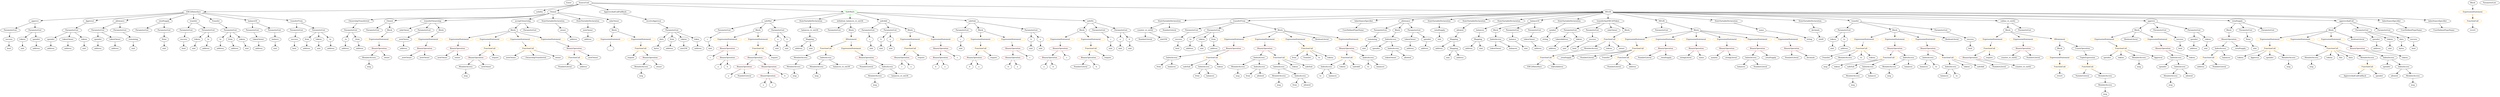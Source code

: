 strict digraph {
	graph [bb="0,0,16520,756"];
	node [label="\N"];
	Enter	[height=0.5,
		pos="3671.5,738",
		width=0.83628];
	Identifier_counter_re_ent42_1	[color=black,
		height=0.5,
		label=counter_re_ent42,
		pos="13295,306",
		width=2.0976];
	StateVariableDeclaration_Unnamed_9	[color=black,
		height=0.5,
		label=StateVariableDeclaration,
		pos="7739.5,594",
		width=2.8184];
	VariableDeclaration_counter_re_ent42	[color=black,
		height=0.5,
		label=counter_re_ent42,
		pos="7582.5,522",
		width=2.0976];
	StateVariableDeclaration_Unnamed_9 -> VariableDeclaration_counter_re_ent42	[pos="e,7617.1,538.43 7703.1,576.76 7680.6,566.7 7651.4,553.7 7627.4,543.01"];
	NumberLiteral_Unnamed_10	[color=black,
		height=0.5,
		label=NumberLiteral,
		pos="7739.5,522",
		width=1.765];
	StateVariableDeclaration_Unnamed_9 -> NumberLiteral_Unnamed_10	[pos="e,7739.5,540.1 7739.5,575.7 7739.5,568.41 7739.5,559.73 7739.5,551.54"];
	Block_Unnamed_18	[color=black,
		height=0.5,
		label=Block,
		pos="15436,522",
		width=0.90558];
	ExpressionStatement_Unnamed_36	[color=orange,
		height=0.5,
		label=ExpressionStatement,
		pos="15046,450",
		width=2.458];
	Block_Unnamed_18 -> ExpressionStatement_Unnamed_36	[pos="e,15110,462.61 15405,515.45 15344,504.56 15208,480.1 15122,464.64"];
	ExpressionStatement_Unnamed_37	[color=orange,
		height=0.5,
		label=ExpressionStatement,
		pos="15241,450",
		width=2.458];
	Block_Unnamed_18 -> ExpressionStatement_Unnamed_37	[pos="e,15283,466.24 15409,511.41 15379,500.81 15331,483.47 15294,470.08"];
	ExpressionStatement_Unnamed_35	[color=orange,
		height=0.5,
		label=ExpressionStatement,
		pos="15436,450",
		width=2.458];
	Block_Unnamed_18 -> ExpressionStatement_Unnamed_35	[pos="e,15436,468.1 15436,503.7 15436,496.41 15436,487.73 15436,479.54"];
	BooleanLiteral_Unnamed_3	[color=black,
		height=0.5,
		label=BooleanLiteral,
		pos="15607,450",
		width=1.7788];
	Block_Unnamed_18 -> BooleanLiteral_Unnamed_3	[pos="e,15571,465.45 15461,510.52 15487,499.76 15529,482.79 15561,469.72"];
	MemberAccess_Unnamed_19	[color=black,
		height=0.5,
		label=MemberAccess,
		pos="15329,306",
		width=1.9174];
	Identifier_msg_16	[color=black,
		height=0.5,
		label=msg,
		pos="15329,234",
		width=0.75];
	MemberAccess_Unnamed_19 -> Identifier_msg_16	[pos="e,15329,252.1 15329,287.7 15329,280.41 15329,271.73 15329,263.54"];
	NumberLiteral_Unnamed_9	[color=black,
		height=0.5,
		label=NumberLiteral,
		pos="7561.5,450",
		width=1.765];
	IndexAccess_Unnamed_11	[color=black,
		height=0.5,
		label=IndexAccess,
		pos="7648.5,306",
		width=1.6402];
	Identifier_from	[color=black,
		height=0.5,
		label=from,
		pos="7559.5,234",
		width=0.7947];
	IndexAccess_Unnamed_11 -> Identifier_from	[pos="e,7576.8,248.56 7627.9,288.76 7615.3,278.85 7599.1,266.09 7585.6,255.49"];
	Identifier_balances_7	[color=black,
		height=0.5,
		label=balances,
		pos="7648.5,234",
		width=1.1828];
	IndexAccess_Unnamed_11 -> Identifier_balances_7	[pos="e,7648.5,252.1 7648.5,287.7 7648.5,280.41 7648.5,271.73 7648.5,263.54"];
	ParameterList_Unnamed_16	[color=black,
		height=0.5,
		label=ParameterList,
		pos="1213.5,522",
		width=1.7095];
	Parameter_success	[color=black,
		height=0.5,
		label=success,
		pos="1168.5,450",
		width=1.1135];
	ParameterList_Unnamed_16 -> Parameter_success	[pos="e,1179.3,467.79 1202.6,504.05 1197.5,496.06 1191.3,486.33 1185.5,477.4"];
	Identifier_spender_1	[color=black,
		height=0.5,
		label=spender,
		pos="13934,306",
		width=1.1135];
	IndexAccess_Unnamed_19	[color=black,
		height=0.5,
		label=IndexAccess,
		pos="9166.5,450",
		width=1.6402];
	Identifier_spender_2	[color=black,
		height=0.5,
		label=spender,
		pos="9057.5,378",
		width=1.1135];
	IndexAccess_Unnamed_19 -> Identifier_spender_2	[pos="e,9079.7,393.23 9142.1,433.29 9126.4,423.25 9106,410.13 9089.2,399.3"];
	IndexAccess_Unnamed_20	[color=black,
		height=0.5,
		label=IndexAccess,
		pos="9174.5,378",
		width=1.6402];
	IndexAccess_Unnamed_19 -> IndexAccess_Unnamed_20	[pos="e,9172.6,396.1 9168.5,431.7 9169.4,424.41 9170.3,415.73 9171.3,407.54"];
	Parameter_to_3	[color=black,
		height=0.5,
		label=to,
		pos="7861.5,450",
		width=0.75];
	ElementaryTypeName_address_29	[color=black,
		height=0.5,
		label=address,
		pos="7856.5,378",
		width=1.0996];
	Parameter_to_3 -> ElementaryTypeName_address_29	[pos="e,7857.8,396.1 7860.3,431.7 7859.8,424.41 7859.2,415.73 7858.6,407.54"];
	Parameter_None	[color=black,
		height=0.5,
		label=None,
		pos="1072.5,450",
		width=0.85014];
	ElementaryTypeName_uint_13	[color=black,
		height=0.5,
		label=uint,
		pos="1072.5,378",
		width=0.75];
	Parameter_None -> ElementaryTypeName_uint_13	[pos="e,1072.5,396.1 1072.5,431.7 1072.5,424.41 1072.5,415.73 1072.5,407.54"];
	ElementaryTypeName_uint_4	[color=black,
		height=0.5,
		label=uint,
		pos="6775.5,378",
		width=0.75];
	VariableDeclaration_spender	[color=black,
		height=0.5,
		label=spender,
		pos="333.54,450",
		width=1.1135];
	ElementaryTypeName_address_11	[color=black,
		height=0.5,
		label=address,
		pos="333.54,378",
		width=1.0996];
	VariableDeclaration_spender -> ElementaryTypeName_address_11	[pos="e,333.54,396.1 333.54,431.7 333.54,424.41 333.54,415.73 333.54,407.54"];
	BinaryOperation_Unnamed_36	[color=brown,
		height=0.5,
		label=BinaryOperation,
		pos="15604,378",
		width=1.9867];
	IndexAccess_Unnamed_21	[color=black,
		height=0.5,
		label=IndexAccess,
		pos="15863,306",
		width=1.6402];
	BinaryOperation_Unnamed_36 -> IndexAccess_Unnamed_21	[pos="e,15820,318.6 15651,364.16 15696,352.13 15762,334.16 15809,321.59"];
	Identifier_tokens_9	[color=black,
		height=0.5,
		label=tokens,
		pos="15975,306",
		width=0.97489];
	BinaryOperation_Unnamed_36 -> Identifier_tokens_9	[pos="e,15948,318.23 15656,365.36 15665,363.46 15675,361.6 15684,360 15793,340.46 15823,352.17 15931,324 15933,323.4 15935,322.72 15938,\
321.98"];
	ParameterList_Unnamed_22	[color=black,
		height=0.5,
		label=ParameterList,
		pos="478.54,522",
		width=1.7095];
	ParameterList_Unnamed_22 -> VariableDeclaration_spender	[pos="e,359.87,463.71 447.79,506.15 425.05,495.18 394,480.19 370.01,468.61"];
	VariableDeclaration_tokenOwner	[color=black,
		height=0.5,
		label=tokenOwner,
		pos="447.54,450",
		width=1.5571];
	ParameterList_Unnamed_22 -> VariableDeclaration_tokenOwner	[pos="e,455.12,468.1 470.88,503.7 467.5,496.07 463.45,486.92 459.68,478.4"];
	VariableDeclaration_tokens_1	[color=black,
		height=0.5,
		label=tokens,
		pos="556.54,450",
		width=0.97489];
	ParameterList_Unnamed_22 -> VariableDeclaration_tokens_1	[pos="e,539.79,466.04 497.03,504.41 507.27,495.22 520.14,483.67 531.29,473.66"];
	BinaryOperation_Unnamed_2	[color=brown,
		height=0.5,
		label=BinaryOperation,
		pos="5912.5,306",
		width=1.9867];
	Identifier_c_1	[color=black,
		height=0.5,
		label=c,
		pos="5912.5,234",
		width=0.75];
	BinaryOperation_Unnamed_2 -> Identifier_c_1	[pos="e,5912.5,252.1 5912.5,287.7 5912.5,280.41 5912.5,271.73 5912.5,263.54"];
	Identifier_a_1	[color=black,
		height=0.5,
		label=a,
		pos="5984.5,234",
		width=0.75];
	BinaryOperation_Unnamed_2 -> Identifier_a_1	[pos="e,5969.7,249.42 5930,288.05 5939.5,278.82 5951.3,267.29 5961.6,257.33"];
	Parameter_data	[color=black,
		height=0.5,
		label=data,
		pos="4293.5,450",
		width=0.75];
	ElementaryTypeName_bytes	[color=black,
		height=0.5,
		label=bytes,
		pos="4266.5,378",
		width=0.85014];
	Parameter_data -> ElementaryTypeName_bytes	[pos="e,4273,395.79 4287,432.05 4284,424.32 4280.4,414.96 4277.1,406.27"];
	VariableDeclaration_owner	[color=black,
		height=0.5,
		label=owner,
		pos="3658.5,522",
		width=0.93331];
	ElementaryTypeName_address_14	[color=black,
		height=0.5,
		label=address,
		pos="3722.5,450",
		width=1.0996];
	VariableDeclaration_owner -> ElementaryTypeName_address_14	[pos="e,3707.9,466.98 3672.7,505.46 3680.8,496.62 3691.1,485.34 3700.3,475.34"];
	Identifier_tokens_11	[color=black,
		height=0.5,
		label=tokens,
		pos="15451,306",
		width=0.97489];
	Identifier_this	[color=black,
		height=0.5,
		label=this,
		pos="15531,306",
		width=0.75];
	Identifier_msg_7	[color=black,
		height=0.5,
		label=msg,
		pos="12490,162",
		width=0.75];
	Identifier_msg_2	[color=black,
		height=0.5,
		label=msg,
		pos="5725.5,90",
		width=0.75];
	NumberLiteral_Unnamed_12	[color=black,
		height=0.5,
		label=NumberLiteral,
		pos="13769,162",
		width=1.765];
	ExpressionStatement_Unnamed_1	[color=orange,
		height=0.5,
		label=ExpressionStatement,
		pos="5986.5,450",
		width=2.458];
	FunctionCall_Unnamed	[color=orange,
		height=0.5,
		label=FunctionCall,
		pos="5986.5,378",
		width=1.6125];
	ExpressionStatement_Unnamed_1 -> FunctionCall_Unnamed	[pos="e,5986.5,396.1 5986.5,431.7 5986.5,424.41 5986.5,415.73 5986.5,407.54"];
	ElementaryTypeName_uint_23	[color=black,
		height=0.5,
		label=uint,
		pos="9543.5,306",
		width=0.75];
	Identifier_from_4	[color=black,
		height=0.5,
		label=from,
		pos="8488.5,306",
		width=0.7947];
	Mapping_Unnamed	[color=black,
		height=0.5,
		label=Mapping,
		pos="5310.5,450",
		width=1.2105];
	ElementaryTypeName_address	[color=black,
		height=0.5,
		label=address,
		pos="5227.5,378",
		width=1.0996];
	Mapping_Unnamed -> ElementaryTypeName_address	[pos="e,5245.6,394.25 5292.1,433.46 5281,424.07 5266.6,411.92 5254.2,401.48"];
	ElementaryTypeName_uint_12	[color=black,
		height=0.5,
		label=uint,
		pos="5312.5,378",
		width=0.75];
	Mapping_Unnamed -> ElementaryTypeName_uint_12	[pos="e,5312.1,396.1 5311,431.7 5311.2,424.41 5311.5,415.73 5311.7,407.54"];
	FunctionDefinition_transferFrom_1	[color=black,
		height=0.5,
		label=transferFrom,
		pos="8188.5,594",
		width=1.6402];
	ParameterList_Unnamed_39	[color=black,
		height=0.5,
		label=ParameterList,
		pos="7882.5,522",
		width=1.7095];
	FunctionDefinition_transferFrom_1 -> ParameterList_Unnamed_39	[pos="e,7928.5,534.27 8141.5,582.68 8093.8,572.17 8018,555.29 7952.5,540 7948.3,539 7943.9,537.96 7939.4,536.91"];
	ParameterList_Unnamed_38	[color=black,
		height=0.5,
		label=ParameterList,
		pos="8023.5,522",
		width=1.7095];
	FunctionDefinition_transferFrom_1 -> ParameterList_Unnamed_38	[pos="e,8057.4,537.38 8155.2,578.83 8130,568.18 8095.4,553.49 8068,541.84"];
	Block_Unnamed_16	[color=black,
		height=0.5,
		label=Block,
		pos="8450.5,522",
		width=0.90558];
	FunctionDefinition_transferFrom_1 -> Block_Unnamed_16	[pos="e,8421.4,530.78 8231.8,581.44 8281.5,568.18 8362.2,546.6 8410.5,533.7"];
	Identifier_a_5	[color=black,
		height=0.5,
		label=a,
		pos="4754.5,162",
		width=0.75];
	NumberLiteral_Unnamed_4	[color=black,
		height=0.5,
		label=NumberLiteral,
		pos="11823,306",
		width=1.765];
	ExpressionStatement_Unnamed_38	[color=orange,
		height=0.5,
		label=ExpressionStatement,
		pos="16347,666",
		width=2.458];
	FunctionCall_Unnamed_26	[color=orange,
		height=0.5,
		label=FunctionCall,
		pos="16347,594",
		width=1.6125];
	ExpressionStatement_Unnamed_38 -> FunctionCall_Unnamed_26	[pos="e,16347,612.1 16347,647.7 16347,640.41 16347,631.73 16347,623.54"];
	Identifier_newOwner_3	[color=black,
		height=0.5,
		label=newOwner,
		pos="2885.5,306",
		width=1.4046];
	FunctionCall_Unnamed_9	[color=orange,
		height=0.5,
		label=FunctionCall,
		pos="10853,378",
		width=1.6125];
	Identifier__totalSupply_2	[color=black,
		height=0.5,
		label=_totalSupply,
		pos="10327,306",
		width=1.6125];
	FunctionCall_Unnamed_9 -> Identifier__totalSupply_2	[pos="e,10369,318.72 10811,365.28 10802,363.28 10794,361.4 10786,360 10613,330.39 10566,353.61 10394,324 10389,323.21 10384,322.27 10379,\
321.24"];
	NumberLiteral_Unnamed_8	[color=black,
		height=0.5,
		label=NumberLiteral,
		pos="10467,306",
		width=1.765];
	FunctionCall_Unnamed_9 -> NumberLiteral_Unnamed_8	[pos="e,10514,318.55 10810,365.46 10802,363.49 10793,361.57 10786,360 10677,338.38 10648,344.55 10540,324 10535,323.08 10530,322.05 10525,\
320.97"];
	Identifier_Transfer	[color=black,
		height=0.5,
		label=Transfer,
		pos="10591,306",
		width=1.1689];
	FunctionCall_Unnamed_9 -> Identifier_Transfer	[pos="e,10623,318.08 10809,365.82 10801,363.88 10793,361.88 10786,360 10722,343.89 10705,342.44 10642,324 10639,323.21 10636,322.37 10633,\
321.51"];
	FunctionCall_Unnamed_10	[color=orange,
		height=0.5,
		label=FunctionCall,
		pos="10709,306",
		width=1.6125];
	FunctionCall_Unnamed_9 -> FunctionCall_Unnamed_10	[pos="e,10739,321.65 10822,362.33 10801,351.97 10772,337.97 10749,326.65"];
	Identifier_safeSub_1	[color=black,
		height=0.5,
		label=safeSub,
		pos="7749.5,234",
		width=1.1274];
	VariableDeclaration_to	[color=black,
		height=0.5,
		label=to,
		pos="1421.5,450",
		width=0.75];
	ElementaryTypeName_address_9	[color=black,
		height=0.5,
		label=address,
		pos="1421.5,378",
		width=1.0996];
	VariableDeclaration_to -> ElementaryTypeName_address_9	[pos="e,1421.5,396.1 1421.5,431.7 1421.5,424.41 1421.5,415.73 1421.5,407.54"];
	ParameterList_Unnamed_3	[color=black,
		height=0.5,
		label=ParameterList,
		pos="6325.5,522",
		width=1.7095];
	Parameter_c_1	[color=black,
		height=0.5,
		label=c,
		pos="6314.5,450",
		width=0.75];
	ParameterList_Unnamed_3 -> Parameter_c_1	[pos="e,6317.2,468.1 6322.8,503.7 6321.7,496.32 6320.3,487.52 6319,479.25"];
	Mapping_Unnamed_2	[color=black,
		height=0.5,
		label=Mapping,
		pos="9594.5,450",
		width=1.2105];
	ElementaryTypeName_address_21	[color=black,
		height=0.5,
		label=address,
		pos="9485.5,378",
		width=1.0996];
	Mapping_Unnamed_2 -> ElementaryTypeName_address_21	[pos="e,9507.6,393.18 9571.7,434.33 9555.8,424.11 9534.4,410.36 9516.9,399.12"];
	Mapping_Unnamed_3	[color=black,
		height=0.5,
		label=Mapping,
		pos="9586.5,378",
		width=1.2105];
	Mapping_Unnamed_2 -> Mapping_Unnamed_3	[pos="e,9588.5,396.1 9592.6,431.7 9591.7,424.41 9590.7,415.73 9589.8,407.54"];
	ElementaryTypeName_uint_17	[color=black,
		height=0.5,
		label=uint,
		pos="142.54,378",
		width=0.75];
	VariableDeclaration__to	[color=black,
		height=0.5,
		label=_to,
		pos="2248.5,450",
		width=0.75];
	ElementaryTypeName_address_17	[color=black,
		height=0.5,
		label=address,
		pos="2247.5,378",
		width=1.0996];
	VariableDeclaration__to -> ElementaryTypeName_address_17	[pos="e,2247.8,396.1 2248.3,431.7 2248.2,424.41 2248.1,415.73 2248,407.54"];
	ParameterList_Unnamed_23	[color=black,
		height=0.5,
		label=ParameterList,
		pos="4367.5,522",
		width=1.7095];
	ParameterList_Unnamed_23 -> Parameter_data	[pos="e,4308.5,465.11 4350,504.41 4340,494.97 4327.4,483.03 4316.6,472.83"];
	Parameter_from_1	[color=black,
		height=0.5,
		label=from,
		pos="4367.5,450",
		width=0.7947];
	ParameterList_Unnamed_23 -> Parameter_from_1	[pos="e,4367.5,468.1 4367.5,503.7 4367.5,496.41 4367.5,487.73 4367.5,479.54"];
	Parameter_tokens_3	[color=black,
		height=0.5,
		label=tokens,
		pos="4449.5,450",
		width=0.97489];
	ParameterList_Unnamed_23 -> Parameter_tokens_3	[pos="e,4432,465.95 4386.6,504.76 4397.5,495.43 4411.4,483.57 4423.3,473.36"];
	Parameter_token	[color=black,
		height=0.5,
		label=token,
		pos="4535.5,450",
		width=0.864];
	ParameterList_Unnamed_23 -> Parameter_token	[pos="e,4510.7,461.34 4401.9,506.67 4430.6,494.71 4471.3,477.75 4500.3,465.7"];
	ElementaryTypeName_uint256_1	[color=black,
		height=0.5,
		label=uint256,
		pos="7680.5,450",
		width=1.0442];
	VariableDeclaration_decimals	[color=black,
		height=0.5,
		label=decimals,
		pos="11938,522",
		width=1.1967];
	ElementaryTypeName_uint8	[color=black,
		height=0.5,
		label=uint8,
		pos="12006,450",
		width=0.7947];
	VariableDeclaration_decimals -> ElementaryTypeName_uint8	[pos="e,11991,465.72 11953,504.76 11962,495.55 11974,483.87 11983,473.76"];
	MemberAccess_Unnamed_6	[color=black,
		height=0.5,
		label=MemberAccess,
		pos="3041.5,234",
		width=1.9174];
	Identifier_msg_5	[color=black,
		height=0.5,
		label=msg,
		pos="3041.5,162",
		width=0.75];
	MemberAccess_Unnamed_6 -> Identifier_msg_5	[pos="e,3041.5,180.1 3041.5,215.7 3041.5,208.41 3041.5,199.73 3041.5,191.54"];
	Identifier_from_2	[color=black,
		height=0.5,
		label=from,
		pos="8171.5,162",
		width=0.7947];
	Parameter_spender	[color=black,
		height=0.5,
		label=spender,
		pos="649.54,450",
		width=1.1135];
	ElementaryTypeName_address_3	[color=black,
		height=0.5,
		label=address,
		pos="649.54,378",
		width=1.0996];
	Parameter_spender -> ElementaryTypeName_address_3	[pos="e,649.54,396.1 649.54,431.7 649.54,424.41 649.54,415.73 649.54,407.54"];
	BinaryOperation_Unnamed_20	[color=brown,
		height=0.5,
		label=BinaryOperation,
		pos="2987.5,378",
		width=1.9867];
	BinaryOperation_Unnamed_20 -> Identifier_newOwner_3	[pos="e,2907.9,322.35 2963.6,360.59 2949.8,351.11 2932.3,339.06 2917.3,328.8"];
	Identifier_owner_3	[color=black,
		height=0.5,
		label=owner,
		pos="2987.5,306",
		width=0.93331];
	BinaryOperation_Unnamed_20 -> Identifier_owner_3	[pos="e,2987.5,324.1 2987.5,359.7 2987.5,352.41 2987.5,343.73 2987.5,335.54"];
	IndexAccess_Unnamed_8	[color=black,
		height=0.5,
		label=IndexAccess,
		pos="12915,234",
		width=1.6402];
	Identifier_balances_6	[color=black,
		height=0.5,
		label=balances,
		pos="12871,162",
		width=1.1828];
	IndexAccess_Unnamed_8 -> Identifier_balances_6	[pos="e,12881,179.79 12904,216.05 12899,208.06 12893,198.33 12887,189.4"];
	Identifier_to_1	[color=black,
		height=0.5,
		label=to,
		pos="12959,162",
		width=0.75];
	IndexAccess_Unnamed_8 -> Identifier_to_1	[pos="e,12949,178.83 12925,216.05 12930,207.73 12937,197.54 12943,188.32"];
	MemberAccess_Unnamed_14	[color=black,
		height=0.5,
		label=MemberAccess,
		pos="8101.5,234",
		width=1.9174];
	Identifier_msg_12	[color=black,
		height=0.5,
		label=msg,
		pos="8097.5,162",
		width=0.75];
	MemberAccess_Unnamed_14 -> Identifier_msg_12	[pos="e,8098.5,180.1 8100.6,215.7 8100.1,208.41 8099.6,199.73 8099.2,191.54"];
	Block_Unnamed_8	[color=black,
		height=0.5,
		label=Block,
		pos="3336.5,522",
		width=0.90558];
	ExpressionStatement_Unnamed_15	[color=orange,
		height=0.5,
		label=ExpressionStatement,
		pos="2991.5,450",
		width=2.458];
	Block_Unnamed_8 -> ExpressionStatement_Unnamed_15	[pos="e,3052.7,463.4 3306.2,514.85 3252.4,503.93 3138.9,480.89 3063.9,465.68"];
	ExpressionStatement_Unnamed_13	[color=orange,
		height=0.5,
		label=ExpressionStatement,
		pos="3186.5,450",
		width=2.458];
	Block_Unnamed_8 -> ExpressionStatement_Unnamed_13	[pos="e,3220.8,466.97 3312.1,509.6 3290.2,499.37 3257.5,484.11 3231,471.73"];
	ExpressionStatement_Unnamed_14	[color=orange,
		height=0.5,
		label=ExpressionStatement,
		pos="3381.5,450",
		width=2.458];
	Block_Unnamed_8 -> ExpressionStatement_Unnamed_14	[pos="e,3370.5,468.12 3347,504.76 3352.2,496.7 3358.6,486.74 3364.4,477.6"];
	ExpressionStatement_Unnamed_16	[color=orange,
		height=0.5,
		label=ExpressionStatement,
		pos="3576.5,450",
		width=2.458];
	Block_Unnamed_8 -> ExpressionStatement_Unnamed_16	[pos="e,3519.3,464.1 3361.5,510.04 3366.7,507.9 3372.3,505.78 3377.5,504 3420.4,489.49 3469.5,476.37 3508.2,466.82"];
	ExpressionStatement_Unnamed_12	[color=orange,
		height=0.5,
		label=ExpressionStatement,
		pos="2796.5,450",
		width=2.458];
	BinaryOperation_Unnamed_18	[color=brown,
		height=0.5,
		label=BinaryOperation,
		pos="2766.5,378",
		width=1.9867];
	ExpressionStatement_Unnamed_12 -> BinaryOperation_Unnamed_18	[pos="e,2773.9,396.1 2789.1,431.7 2785.9,424.15 2782,415.12 2778.4,406.68"];
	ElementaryTypeName_uint	[color=black,
		height=0.5,
		label=uint,
		pos="5857.5,378",
		width=0.75];
	FunctionDefinition_safeMul	[color=black,
		height=0.5,
		label=safeMul,
		pos="5007.5,594",
		width=1.1135];
	ParameterList_Unnamed_5	[color=black,
		height=0.5,
		label=ParameterList,
		pos="4721.5,522",
		width=1.7095];
	FunctionDefinition_safeMul -> ParameterList_Unnamed_5	[pos="e,4767.4,534.22 4972.8,584.49 4924.5,572.67 4836.5,551.15 4778.6,536.96"];
	Block_Unnamed_2	[color=black,
		height=0.5,
		label=Block,
		pos="4941.5,522",
		width=0.90558];
	FunctionDefinition_safeMul -> Block_Unnamed_2	[pos="e,4956,538.34 4992.6,577.12 4984.1,568.13 4973.3,556.72 4963.9,546.7"];
	ParameterList_Unnamed_4	[color=black,
		height=0.5,
		label=ParameterList,
		pos="5074.5,522",
		width=1.7095];
	FunctionDefinition_safeMul -> ParameterList_Unnamed_4	[pos="e,5058.5,539.8 5022.7,577.12 5031,568.51 5041.4,557.67 5050.7,547.96"];
	Identifier_spender_3	[color=black,
		height=0.5,
		label=spender,
		pos="15848,234",
		width=1.1135];
	IndexAccess_Unnamed_21 -> Identifier_spender_3	[pos="e,15851,252.1 15859,287.7 15857,280.32 15855,271.52 15854,263.25"];
	IndexAccess_Unnamed_22	[color=black,
		height=0.5,
		label=IndexAccess,
		pos="15965,234",
		width=1.6402];
	IndexAccess_Unnamed_21 -> IndexAccess_Unnamed_22	[pos="e,15941,250.82 15886,289.12 15899,279.72 15917,267.67 15932,257.33"];
	Block_Unnamed_6	[color=black,
		height=0.5,
		label=Block,
		pos="3990.5,522",
		width=0.90558];
	ExpressionStatement_Unnamed_11	[color=orange,
		height=0.5,
		label=ExpressionStatement,
		pos="3965.5,450",
		width=2.458];
	Block_Unnamed_6 -> ExpressionStatement_Unnamed_11	[pos="e,3971.7,468.28 3984.5,504.05 3981.8,496.52 3978.6,487.44 3975.5,478.94"];
	ExpressionStatement_Unnamed_10	[color=orange,
		height=0.5,
		label=ExpressionStatement,
		pos="4160.5,450",
		width=2.458];
	Block_Unnamed_6 -> ExpressionStatement_Unnamed_10	[pos="e,4122.6,466.62 4016,510.52 4041.4,500.07 4081,483.76 4112.3,470.85"];
	NumberLiteral_Unnamed_5	[color=black,
		height=0.5,
		label=NumberLiteral,
		pos="10849,306",
		width=1.765];
	MemberAccess_Unnamed_9	[color=black,
		height=0.5,
		label=MemberAccess,
		pos="12490,234",
		width=1.9174];
	MemberAccess_Unnamed_9 -> Identifier_msg_7	[pos="e,12490,180.1 12490,215.7 12490,208.41 12490,199.73 12490,191.54"];
	ParameterList_Unnamed_45	[color=black,
		height=0.5,
		label=ParameterList,
		pos="10383,522",
		width=1.7095];
	Parameter_tokenAddress	[color=black,
		height=0.5,
		label=tokenAddress,
		pos="10325,450",
		width=1.7372];
	ParameterList_Unnamed_45 -> Parameter_tokenAddress	[pos="e,10338,467.79 10369,504.05 10362,495.8 10353,485.7 10346,476.54"];
	Parameter_tokens_8	[color=black,
		height=0.5,
		label=tokens,
		pos="10441,450",
		width=0.97489];
	ParameterList_Unnamed_45 -> Parameter_tokens_8	[pos="e,10427,466.83 10397,504.05 10404,495.47 10412,484.89 10420,475.44"];
	Identifier_balances	[color=black,
		height=0.5,
		label=balances,
		pos="11486,234",
		width=1.1828];
	ElementaryTypeName_uint_14	[color=black,
		height=0.5,
		label=uint,
		pos="1799.5,378",
		width=0.75];
	NumberLiteral_Unnamed_1	[color=black,
		height=0.5,
		label=NumberLiteral,
		pos="7105.5,234",
		width=1.765];
	Parameter_tokens_1	[color=black,
		height=0.5,
		label=tokens,
		pos="142.54,450",
		width=0.97489];
	Parameter_tokens_1 -> ElementaryTypeName_uint_17	[pos="e,142.54,396.1 142.54,431.7 142.54,424.41 142.54,415.73 142.54,407.54"];
	IndexAccess_Unnamed_7	[color=black,
		height=0.5,
		label=IndexAccess,
		pos="12756,306",
		width=1.6402];
	Identifier_balances_5	[color=black,
		height=0.5,
		label=balances,
		pos="12723,234",
		width=1.1828];
	IndexAccess_Unnamed_7 -> Identifier_balances_5	[pos="e,12731,252.1 12747,287.7 12744,280.07 12739,270.92 12735,262.4"];
	Identifier_to	[color=black,
		height=0.5,
		label=to,
		pos="12811,234",
		width=0.75];
	IndexAccess_Unnamed_7 -> Identifier_to	[pos="e,12798,250.36 12769,288.05 12776,279.44 12784,268.81 12791,259.33"];
	NumberLiteral_Unnamed_7	[color=black,
		height=0.5,
		label=NumberLiteral,
		pos="10648,234",
		width=1.765];
	Identifier_allowed_4	[color=black,
		height=0.5,
		label=allowed,
		pos="15902,162",
		width=1.0858];
	MemberAccess_Unnamed_10	[color=black,
		height=0.5,
		label=MemberAccess,
		pos="12243,162",
		width=1.9174];
	Identifier_msg_8	[color=black,
		height=0.5,
		label=msg,
		pos="12243,90",
		width=0.75];
	MemberAccess_Unnamed_10 -> Identifier_msg_8	[pos="e,12243,108.1 12243,143.7 12243,136.41 12243,127.73 12243,119.54"];
	ParameterList_Unnamed_41	[color=black,
		height=0.5,
		label=ParameterList,
		pos="9110.5,522",
		width=1.7095];
	Parameter_remaining_1	[color=black,
		height=0.5,
		label=remaining,
		pos="9043.5,450",
		width=1.2798];
	ParameterList_Unnamed_41 -> Parameter_remaining_1	[pos="e,9058.8,466.99 9094.7,504.41 9086.3,495.66 9075.8,484.75 9066.6,475.08"];
	BinaryOperation_Unnamed_30	[color=brown,
		height=0.5,
		label=BinaryOperation,
		pos="12496,378",
		width=1.9867];
	FunctionCall_Unnamed_15	[color=orange,
		height=0.5,
		label=FunctionCall,
		pos="12485,306",
		width=1.6125];
	BinaryOperation_Unnamed_30 -> FunctionCall_Unnamed_15	[pos="e,12487,324.1 12493,359.7 12492,352.32 12490,343.52 12489,335.25"];
	IndexAccess_Unnamed_5	[color=black,
		height=0.5,
		label=IndexAccess,
		pos="12620,306",
		width=1.6402];
	BinaryOperation_Unnamed_30 -> IndexAccess_Unnamed_5	[pos="e,12592,322.34 12524,361.12 12541,351.31 12564,338.63 12582,328"];
	Identifier__newOwner	[color=black,
		height=0.5,
		label=_newOwner,
		pos="2642.5,306",
		width=1.5432];
	BinaryOperation_Unnamed_18 -> Identifier__newOwner	[pos="e,2669.3,322.1 2738.4,361.12 2720.8,351.2 2698,338.33 2679.1,327.63"];
	Identifier_newOwner	[color=black,
		height=0.5,
		label=newOwner,
		pos="2766.5,306",
		width=1.4046];
	BinaryOperation_Unnamed_18 -> Identifier_newOwner	[pos="e,2766.5,324.1 2766.5,359.7 2766.5,352.41 2766.5,343.73 2766.5,335.54"];
	NumberLiteral_Unnamed_11	[color=black,
		height=0.5,
		label=NumberLiteral,
		pos="13246,234",
		width=1.765];
	ElementaryTypeName_address_22	[color=black,
		height=0.5,
		label=address,
		pos="9628.5,306",
		width=1.0996];
	NumberLiteral_Unnamed_3	[color=black,
		height=0.5,
		label=NumberLiteral,
		pos="3699.5,234",
		width=1.765];
	Block_Unnamed_3	[color=black,
		height=0.5,
		label=Block,
		pos="7150.5,522",
		width=0.90558];
	ExpressionStatement_Unnamed_7	[color=orange,
		height=0.5,
		label=ExpressionStatement,
		pos="6980.5,450",
		width=2.458];
	Block_Unnamed_3 -> ExpressionStatement_Unnamed_7	[pos="e,7018.5,466.62 7125.1,510.52 7099.7,500.07 7060.1,483.76 7028.7,470.85"];
	ExpressionStatement_Unnamed_6	[color=orange,
		height=0.5,
		label=ExpressionStatement,
		pos="7175.5,450",
		width=2.458];
	Block_Unnamed_3 -> ExpressionStatement_Unnamed_6	[pos="e,7169.4,468.28 7156.6,504.05 7159.3,496.52 7162.5,487.44 7165.6,478.94"];
	Parameter_a_3	[color=black,
		height=0.5,
		label=a,
		pos="7380.5,450",
		width=0.75];
	ElementaryTypeName_uint_9	[color=black,
		height=0.5,
		label=uint,
		pos="7380.5,378",
		width=0.75];
	Parameter_a_3 -> ElementaryTypeName_uint_9	[pos="e,7380.5,396.1 7380.5,431.7 7380.5,424.41 7380.5,415.73 7380.5,407.54"];
	ElementaryTypeName_uint_31	[color=black,
		height=0.5,
		label=uint,
		pos="10346,378",
		width=0.75];
	BinaryOperation_Unnamed_16	[color=brown,
		height=0.5,
		label=BinaryOperation,
		pos="2473.5,378",
		width=1.9867];
	MemberAccess_Unnamed_4	[color=black,
		height=0.5,
		label=MemberAccess,
		pos="2388.5,306",
		width=1.9174];
	BinaryOperation_Unnamed_16 -> MemberAccess_Unnamed_4	[pos="e,2408.5,323.47 2453.4,360.41 2442.6,351.52 2429.1,340.41 2417.2,330.63"];
	Identifier_owner	[color=black,
		height=0.5,
		label=owner,
		pos="2509.5,306",
		width=0.93331];
	BinaryOperation_Unnamed_16 -> Identifier_owner	[pos="e,2501,323.62 2482.4,359.7 2486.5,351.87 2491.3,342.44 2495.8,333.73"];
	FunctionCall_Unnamed_21	[color=orange,
		height=0.5,
		label=FunctionCall,
		pos="8855.5,306",
		width=1.6125];
	IndexAccess_Unnamed_18	[color=black,
		height=0.5,
		label=IndexAccess,
		pos="8717.5,234",
		width=1.6402];
	FunctionCall_Unnamed_21 -> IndexAccess_Unnamed_18	[pos="e,8746.8,249.82 8826.3,290.15 8806.1,279.9 8778.9,266.14 8756.8,254.93"];
	Identifier_tokens_7	[color=black,
		height=0.5,
		label=tokens,
		pos="8829.5,234",
		width=0.97489];
	FunctionCall_Unnamed_21 -> Identifier_tokens_7	[pos="e,8835.9,252.1 8849.1,287.7 8846.3,280.15 8843,271.12 8839.8,262.68"];
	Identifier_safeAdd_1	[color=black,
		height=0.5,
		label=safeAdd,
		pos="8924.5,234",
		width=1.1689];
	FunctionCall_Unnamed_21 -> Identifier_safeAdd_1	[pos="e,8908.8,250.99 8871.9,288.41 8880.5,279.66 8891.3,268.75 8900.8,259.08"];
	ExpressionStatement_Unnamed_23	[color=orange,
		height=0.5,
		label=ExpressionStatement,
		pos="13149,450",
		width=2.458];
	FunctionCall_Unnamed_11	[color=orange,
		height=0.5,
		label=FunctionCall,
		pos="13149,378",
		width=1.6125];
	ExpressionStatement_Unnamed_23 -> FunctionCall_Unnamed_11	[pos="e,13149,396.1 13149,431.7 13149,424.41 13149,415.73 13149,407.54"];
	BinaryOperation_Unnamed_23	[color=brown,
		height=0.5,
		label=BinaryOperation,
		pos="11205,378",
		width=1.9867];
	stringLiteral_Unnamed_1	[color=black,
		height=0.5,
		label=stringLiteral,
		pos="11119,306",
		width=1.5016];
	BinaryOperation_Unnamed_23 -> stringLiteral_Unnamed_1	[pos="e,11138,322.99 11184,360.41 11173,351.39 11159,340.09 11147,330.21"];
	Identifier_name	[color=black,
		height=0.5,
		label=name,
		pos="11221,306",
		width=0.83628];
	BinaryOperation_Unnamed_23 -> Identifier_name	[pos="e,11217,324.1 11208,359.7 11210,352.32 11212,343.52 11214,335.25"];
	InheritanceSpecifier_Unnamed_1	[color=black,
		height=0.5,
		label=InheritanceSpecifier,
		pos="9059.5,594",
		width=2.3333];
	UserDefinedTypeName_Unnamed_1	[color=black,
		height=0.5,
		label=UserDefinedTypeName,
		pos="8932.5,522",
		width=2.7214];
	InheritanceSpecifier_Unnamed_1 -> UserDefinedTypeName_Unnamed_1	[pos="e,8962.3,539.39 9030.1,576.76 9012.9,567.29 8991,555.21 8972.3,544.91"];
	Identifier_require	[color=black,
		height=0.5,
		label=require,
		pos="6038.5,306",
		width=1.0026];
	Parameter_tokens	[color=black,
		height=0.5,
		label=tokens,
		pos="1266.5,450",
		width=0.97489];
	ElementaryTypeName_uint_16	[color=black,
		height=0.5,
		label=uint,
		pos="1239.5,378",
		width=0.75];
	Parameter_tokens -> ElementaryTypeName_uint_16	[pos="e,1246,395.79 1260,432.05 1257,424.32 1253.4,414.96 1250.1,406.27"];
	Identifier_to_3	[color=black,
		height=0.5,
		label=to,
		pos="9011.5,234",
		width=0.75];
	ElementaryTypeName_uint_24	[color=black,
		height=0.5,
		label=uint,
		pos="14943,378",
		width=0.75];
	ModifierInvocation_onlyOwner	[color=black,
		height=0.5,
		label=onlyOwner,
		pos="2644.5,522",
		width=1.4323];
	ElementaryTypeName_uint_7	[color=black,
		height=0.5,
		label=uint,
		pos="5142.5,378",
		width=0.75];
	ParameterList_Unnamed_18	[color=black,
		height=0.5,
		label=ParameterList,
		pos="61.543,522",
		width=1.7095];
	Parameter_success_1	[color=black,
		height=0.5,
		label=success,
		pos="49.543,450",
		width=1.1135];
	ParameterList_Unnamed_18 -> Parameter_success_1	[pos="e,52.475,468.1 58.577,503.7 57.312,496.32 55.804,487.52 54.386,479.25"];
	Parameter_tokenOwner_3	[color=black,
		height=0.5,
		label=tokenOwner,
		pos="9299.5,450",
		width=1.5571];
	ElementaryTypeName_address_30	[color=black,
		height=0.5,
		label=address,
		pos="9291.5,378",
		width=1.0996];
	Parameter_tokenOwner_3 -> ElementaryTypeName_address_30	[pos="e,9293.5,396.1 9297.6,431.7 9296.7,424.41 9295.7,415.73 9294.8,407.54"];
	ElementaryTypeName_address_10	[color=black,
		height=0.5,
		label=address,
		pos="447.54,378",
		width=1.0996];
	ElementaryTypeName_uint_25	[color=black,
		height=0.5,
		label=uint,
		pos="10079,378",
		width=0.75];
	ParameterList_Unnamed_11	[color=black,
		height=0.5,
		label=ParameterList,
		pos="1638.5,522",
		width=1.7095];
	Parameter_tokenOwner	[color=black,
		height=0.5,
		label=tokenOwner,
		pos="1686.5,450",
		width=1.5571];
	ParameterList_Unnamed_11 -> Parameter_tokenOwner	[pos="e,1675,467.79 1650.2,504.05 1655.7,495.97 1662.5,486.12 1668.6,477.11"];
	IndexAccess_Unnamed_9	[color=black,
		height=0.5,
		label=IndexAccess,
		pos="14405,306",
		width=1.6402];
	Identifier_spender	[color=black,
		height=0.5,
		label=spender,
		pos="14315,234",
		width=1.1135];
	IndexAccess_Unnamed_9 -> Identifier_spender	[pos="e,14334,250.19 14384,288.76 14372,279.31 14356,267.27 14343,256.98"];
	IndexAccess_Unnamed_10	[color=black,
		height=0.5,
		label=IndexAccess,
		pos="14432,234",
		width=1.6402];
	IndexAccess_Unnamed_9 -> IndexAccess_Unnamed_10	[pos="e,14425,252.1 14411,287.7 14414,280.15 14418,271.12 14421,262.68"];
	FunctionDefinition_approve	[color=black,
		height=0.5,
		label=approve,
		pos="224.54,594",
		width=1.1412];
	FunctionDefinition_approve -> ParameterList_Unnamed_18	[pos="e,95.085,537.4 195.78,580.65 170.82,569.93 134.29,554.24 105.64,541.94"];
	ParameterList_Unnamed_17	[color=black,
		height=0.5,
		label=ParameterList,
		pos="224.54,522",
		width=1.7095];
	FunctionDefinition_approve -> ParameterList_Unnamed_17	[pos="e,224.54,540.1 224.54,575.7 224.54,568.41 224.54,559.73 224.54,551.54"];
	Identifier_to_4	[color=black,
		height=0.5,
		label=to,
		pos="8670.5,162",
		width=0.75];
	BinaryOperation_Unnamed_3	[color=brown,
		height=0.5,
		label=BinaryOperation,
		pos="6398.5,306",
		width=1.9867];
	Identifier_b_1	[color=black,
		height=0.5,
		label=b,
		pos="6362.5,234",
		width=0.75];
	BinaryOperation_Unnamed_3 -> Identifier_b_1	[pos="e,6370.8,251.14 6389.6,287.7 6385.6,279.75 6380.6,270.16 6376.1,261.34"];
	Identifier_a_2	[color=black,
		height=0.5,
		label=a,
		pos="6434.5,234",
		width=0.75];
	BinaryOperation_Unnamed_3 -> Identifier_a_2	[pos="e,6426.2,251.14 6407.4,287.7 6411.5,279.75 6416.5,270.16 6421,261.34"];
	Parameter_success_3	[color=black,
		height=0.5,
		label=success,
		pos="12984,450",
		width=1.1135];
	ElementaryTypeName_bool_3	[color=black,
		height=0.5,
		label=bool,
		pos="12984,378",
		width=0.76697];
	Parameter_success_3 -> ElementaryTypeName_bool_3	[pos="e,12984,396.1 12984,431.7 12984,424.41 12984,415.73 12984,407.54"];
	Identifier_revert	[color=black,
		height=0.5,
		label=revert,
		pos="13622,162",
		width=0.87786];
	Identifier_tokens	[color=black,
		height=0.5,
		label=tokens,
		pos="12132,234",
		width=0.97489];
	FunctionCall_Unnamed_15 -> Identifier_tokens	[pos="e,12158,246.21 12442,293.47 12434,291.5 12425,289.58 12418,288 12311,266.6 12281,279.76 12176,252 12173,251.4 12171,250.71 12169,\
249.97"];
	Identifier_safeSub	[color=black,
		height=0.5,
		label=safeSub,
		pos="12226,234",
		width=1.1274];
	FunctionCall_Unnamed_15 -> Identifier_safeSub	[pos="e,12257,245.99 12441,293.84 12433,291.89 12425,289.89 12418,288 12354,271.99 12338,270.49 12276,252 12273,251.2 12270,250.35 12267,\
249.47"];
	IndexAccess_Unnamed_6	[color=black,
		height=0.5,
		label=IndexAccess,
		pos="12344,234",
		width=1.6402];
	FunctionCall_Unnamed_15 -> IndexAccess_Unnamed_6	[pos="e,12373,249.82 12455,290.15 12434,279.9 12406,266.14 12384,254.93"];
	EventDefinition_Approval	[color=black,
		height=0.5,
		label=Approval,
		pos="594.54,594",
		width=1.266];
	EventDefinition_Approval -> ParameterList_Unnamed_22	[pos="e,504.44,538.63 570.23,578.33 553.97,568.52 532.31,555.45 514.13,544.47"];
	FunctionCall_Unnamed_23	[color=orange,
		height=0.5,
		label=FunctionCall,
		pos="15046,378",
		width=1.6125];
	Identifier_tokens_10	[color=black,
		height=0.5,
		label=tokens,
		pos="14843,306",
		width=0.97489];
	FunctionCall_Unnamed_23 -> Identifier_tokens_10	[pos="e,14870,317.81 15006,364.44 14974,354.01 14927,338.57 14887,324 14885,323.3 14883,322.58 14881,321.84"];
	Identifier_Approval_1	[color=black,
		height=0.5,
		label=Approval,
		pos="14942,306",
		width=1.266];
	FunctionCall_Unnamed_23 -> Identifier_Approval_1	[pos="e,14964,322.1 15022,361.12 15008,351.43 14989,338.92 14973,328.37"];
	Identifier_spender_4	[color=black,
		height=0.5,
		label=spender,
		pos="15046,306",
		width=1.1135];
	FunctionCall_Unnamed_23 -> Identifier_spender_4	[pos="e,15046,324.1 15046,359.7 15046,352.41 15046,343.73 15046,335.54"];
	MemberAccess_Unnamed_17	[color=black,
		height=0.5,
		label=MemberAccess,
		pos="15173,306",
		width=1.9174];
	FunctionCall_Unnamed_23 -> MemberAccess_Unnamed_17	[pos="e,15144,322.64 15073,361.81 15091,351.95 15115,338.96 15134,328.1"];
	FunctionCall_Unnamed_14	[color=orange,
		height=0.5,
		label=FunctionCall,
		pos="14628,306",
		width=1.6125];
	ElementaryTypeName_address_24	[color=black,
		height=0.5,
		label=address,
		pos="14575,234",
		width=1.0996];
	FunctionCall_Unnamed_14 -> ElementaryTypeName_address_24	[pos="e,14587,251.31 14615,288.05 14608,279.77 14601,269.62 14594,260.42"];
	NumberLiteral_Unnamed_14	[color=black,
		height=0.5,
		label=NumberLiteral,
		pos="14696,234",
		width=1.765];
	FunctionCall_Unnamed_14 -> NumberLiteral_Unnamed_14	[pos="e,14680,251.47 14644,288.41 14652,279.78 14662,269.06 14672,259.5"];
	ElementaryTypeName_address_25	[color=black,
		height=0.5,
		label=address,
		pos="10164,378",
		width=1.0996];
	Block_Unnamed_12	[color=black,
		height=0.5,
		label=Block,
		pos="14753,522",
		width=0.90558];
	BinaryOperation_Unnamed_29	[color=brown,
		height=0.5,
		label=BinaryOperation,
		pos="14753,450",
		width=1.9867];
	Block_Unnamed_12 -> BinaryOperation_Unnamed_29	[pos="e,14753,468.1 14753,503.7 14753,496.41 14753,487.73 14753,479.54"];
	FunctionCall_Unnamed_27	[color=orange,
		height=0.5,
		label=FunctionCall,
		pos="10650,450",
		width=1.6125];
	MemberAccess_Unnamed_20	[color=black,
		height=0.5,
		label=MemberAccess,
		pos="10534,378",
		width=1.9174];
	FunctionCall_Unnamed_27 -> MemberAccess_Unnamed_20	[pos="e,10560,394.98 10624,433.46 10608,423.81 10587,411.27 10569,400.65"];
	Identifier_tokens_12	[color=black,
		height=0.5,
		label=tokens,
		pos="10656,378",
		width=0.97489];
	FunctionCall_Unnamed_27 -> Identifier_tokens_12	[pos="e,10654,396.1 10651,431.7 10652,424.41 10652,415.73 10653,407.54"];
	Identifier_owner_4	[color=black,
		height=0.5,
		label=owner,
		pos="10743,378",
		width=0.93331];
	FunctionCall_Unnamed_27 -> Identifier_owner_4	[pos="e,10724,393.16 10671,433.12 10684,423.26 10701,410.47 10715,399.81"];
	BinaryOperation_Unnamed_27	[color=brown,
		height=0.5,
		label=BinaryOperation,
		pos="13039,306",
		width=1.9867];
	BinaryOperation_Unnamed_27 -> NumberLiteral_Unnamed_11	[pos="e,13206,248.38 13080,291 13113,279.76 13160,263.92 13195,251.96"];
	Identifier_counter_re_ent42	[color=black,
		height=0.5,
		label=counter_re_ent42,
		pos="13403,234",
		width=2.0976];
	BinaryOperation_Unnamed_27 -> Identifier_counter_re_ent42	[pos="e,13347,246.5 13092,293.63 13101,291.71 13111,289.76 13120,288 13208,270.77 13230,268.92 13319,252 13324,250.94 13330,249.83 13336,\
248.69"];
	ElementaryTypeName_address_18	[color=black,
		height=0.5,
		label=address,
		pos="2634.5,378",
		width=1.0996];
	ParameterList_Unnamed_46	[color=black,
		height=0.5,
		label=ParameterList,
		pos="10524,522",
		width=1.7095];
	Parameter_success_7	[color=black,
		height=0.5,
		label=success,
		pos="10534,450",
		width=1.1135];
	ParameterList_Unnamed_46 -> Parameter_success_7	[pos="e,10531,468.1 10526,503.7 10527,496.32 10528,487.52 10530,479.25"];
	IndexAccess_Unnamed_12	[color=black,
		height=0.5,
		label=IndexAccess,
		pos="7867.5,234",
		width=1.6402];
	Identifier_from_1	[color=black,
		height=0.5,
		label=from,
		pos="7822.5,162",
		width=0.7947];
	IndexAccess_Unnamed_12 -> Identifier_from_1	[pos="e,7832.7,178.83 7856.6,216.05 7851.3,207.73 7844.7,197.54 7838.8,188.32"];
	Identifier_balances_8	[color=black,
		height=0.5,
		label=balances,
		pos="7911.5,162",
		width=1.1828];
	IndexAccess_Unnamed_12 -> Identifier_balances_8	[pos="e,7901,179.79 7878.2,216.05 7883.2,208.06 7889.3,198.33 7894.9,189.4"];
	ParameterList_Unnamed_7	[color=black,
		height=0.5,
		label=ParameterList,
		pos="7262.5,522",
		width=1.7095];
	Parameter_c_3	[color=black,
		height=0.5,
		label=c,
		pos="7308.5,450",
		width=0.75];
	ParameterList_Unnamed_7 -> Parameter_c_3	[pos="e,7298.1,466.83 7273.7,504.05 7279.1,495.73 7285.8,485.54 7291.9,476.32"];
	Parameter_c_2	[color=black,
		height=0.5,
		label=c,
		pos="4613.5,450",
		width=0.75];
	ParameterList_Unnamed_5 -> Parameter_c_2	[pos="e,4632.6,463.34 4697,505.12 4680.7,494.53 4659.2,480.57 4642.1,469.49"];
	IndexAccess_Unnamed_18 -> Identifier_to_4	[pos="e,8681.2,178.83 8706.2,216.05 8700.6,207.73 8693.7,197.54 8687.5,188.32"];
	Identifier_balances_10	[color=black,
		height=0.5,
		label=balances,
		pos="8758.5,162",
		width=1.1828];
	IndexAccess_Unnamed_18 -> Identifier_balances_10	[pos="e,8748.7,179.79 8727.5,216.05 8732.1,208.14 8737.7,198.54 8742.9,189.69"];
	BinaryOperation_Unnamed_8	[color=brown,
		height=0.5,
		label=BinaryOperation,
		pos="4924.5,306",
		width=1.9867];
	BinaryOperation_Unnamed_9	[color=brown,
		height=0.5,
		label=BinaryOperation,
		pos="4863.5,234",
		width=1.9867];
	BinaryOperation_Unnamed_8 -> BinaryOperation_Unnamed_9	[pos="e,4878.2,251.79 4909.8,288.05 4902.5,279.71 4893.6,269.49 4885.5,260.25"];
	BinaryOperation_Unnamed_10	[color=brown,
		height=0.5,
		label=BinaryOperation,
		pos="5024.5,234",
		width=1.9867];
	BinaryOperation_Unnamed_8 -> BinaryOperation_Unnamed_10	[pos="e,5001.2,251.31 4948,288.59 4961.2,279.37 4977.8,267.74 4992.2,257.66"];
	Block_Unnamed_15	[color=black,
		height=0.5,
		label=Block,
		pos="14145,522",
		width=0.90558];
	ExpressionStatement_Unnamed_30	[color=orange,
		height=0.5,
		label=ExpressionStatement,
		pos="13933,450",
		width=2.458];
	Block_Unnamed_15 -> ExpressionStatement_Unnamed_30	[pos="e,13977,465.84 14117,511.99 14085,501.28 14030,483.13 13988,469.41"];
	BooleanLiteral_Unnamed_1	[color=black,
		height=0.5,
		label=BooleanLiteral,
		pos="14104,450",
		width=1.7788];
	Block_Unnamed_15 -> BooleanLiteral_Unnamed_1	[pos="e,14113,467.96 14135,504.41 14130,496.42 14124,486.64 14119,477.64"];
	ExpressionStatement_Unnamed_29	[color=orange,
		height=0.5,
		label=ExpressionStatement,
		pos="14275,450",
		width=2.458];
	Block_Unnamed_15 -> ExpressionStatement_Unnamed_29	[pos="e,14244,467.25 14167,508.81 14186,498.87 14212,484.57 14234,472.69"];
	VariableDeclaration_from	[color=black,
		height=0.5,
		label=from,
		pos="1495.5,450",
		width=0.7947];
	ElementaryTypeName_address_8	[color=black,
		height=0.5,
		label=address,
		pos="1518.5,378",
		width=1.0996];
	VariableDeclaration_from -> ElementaryTypeName_address_8	[pos="e,1512.9,396.28 1501.1,432.05 1503.6,424.52 1506.6,415.44 1509.4,406.94"];
	Identifier_newOwner_1	[color=black,
		height=0.5,
		label=newOwner,
		pos="3179.5,234",
		width=1.4046];
	ElementaryTypeName_address_1	[color=black,
		height=0.5,
		label=address,
		pos="1688.5,378",
		width=1.0996];
	Identifier__totalSupply	[color=black,
		height=0.5,
		label=_totalSupply,
		pos="10989,306",
		width=1.6125];
	ExpressionStatement_Unnamed_25	[color=orange,
		height=0.5,
		label=ExpressionStatement,
		pos="13344,450",
		width=2.458];
	BinaryOperation_Unnamed_28	[color=brown,
		height=0.5,
		label=BinaryOperation,
		pos="13344,378",
		width=1.9867];
	ExpressionStatement_Unnamed_25 -> BinaryOperation_Unnamed_28	[pos="e,13344,396.1 13344,431.7 13344,424.41 13344,415.73 13344,407.54"];
	Identifier_require_1	[color=black,
		height=0.5,
		label=require,
		pos="6524.5,306",
		width=1.0026];
	Parameter_from	[color=black,
		height=0.5,
		label=from,
		pos="1983.5,450",
		width=0.7947];
	ElementaryTypeName_address_6	[color=black,
		height=0.5,
		label=address,
		pos="1980.5,378",
		width=1.0996];
	Parameter_from -> ElementaryTypeName_address_6	[pos="e,1981.3,396.1 1982.8,431.7 1982.5,424.41 1982.1,415.73 1981.8,407.54"];
	Parameter_spender_4	[color=black,
		height=0.5,
		label=spender,
		pos="15729,450",
		width=1.1135];
	ElementaryTypeName_address_32	[color=black,
		height=0.5,
		label=address,
		pos="15733,378",
		width=1.0996];
	Parameter_spender_4 -> ElementaryTypeName_address_32	[pos="e,15732,396.1 15730,431.7 15730,424.41 15730,415.73 15731,407.54"];
	Identifier_a_4	[color=black,
		height=0.5,
		label=a,
		pos="4674.5,234",
		width=0.75];
	NumberLiteral_Unnamed_2	[color=black,
		height=0.5,
		label=NumberLiteral,
		pos="5667.5,234",
		width=1.765];
	ParameterList_Unnamed_31	[color=black,
		height=0.5,
		label=ParameterList,
		pos="14865,522",
		width=1.7095];
	Parameter_None_1	[color=black,
		height=0.5,
		label=None,
		pos="14894,450",
		width=0.85014];
	ParameterList_Unnamed_31 -> Parameter_None_1	[pos="e,14887,467.62 14872,503.7 14875,495.95 14879,486.64 14882,478.02"];
	Identifier_Transfer_2	[color=black,
		height=0.5,
		label=Transfer,
		pos="8577.5,306",
		width=1.1689];
	ExpressionStatement_Unnamed_28	[color=orange,
		height=0.5,
		label=ExpressionStatement,
		pos="12301,450",
		width=2.458];
	FunctionCall_Unnamed_17	[color=orange,
		height=0.5,
		label=FunctionCall,
		pos="12294,378",
		width=1.6125];
	ExpressionStatement_Unnamed_28 -> FunctionCall_Unnamed_17	[pos="e,12295,396.1 12299,431.7 12298,424.41 12297,415.73 12296,407.54"];
	FunctionDefinition_allowance_1	[color=black,
		height=0.5,
		label=allowance,
		pos="9278.5,594",
		width=1.3076];
	FunctionDefinition_allowance_1 -> ParameterList_Unnamed_41	[pos="e,9144.9,537.33 9247.7,580.16 9221.8,569.37 9184.5,553.8 9155.3,541.64"];
	Block_Unnamed_17	[color=black,
		height=0.5,
		label=Block,
		pos="9222.5,522",
		width=0.90558];
	FunctionDefinition_allowance_1 -> Block_Unnamed_17	[pos="e,9235.3,538.99 9265.3,576.41 9258.5,567.92 9250.1,557.41 9242.5,547.96"];
	ParameterList_Unnamed_40	[color=black,
		height=0.5,
		label=ParameterList,
		pos="9334.5,522",
		width=1.7095];
	FunctionDefinition_allowance_1 -> ParameterList_Unnamed_40	[pos="e,9321,539.96 9291.8,576.41 9298.4,568.16 9306.5,558.01 9313.9,548.78"];
	Identifier_balances_4	[color=black,
		height=0.5,
		label=balances,
		pos="12373,162",
		width=1.1828];
	BinaryOperation_Unnamed_12	[color=brown,
		height=0.5,
		label=BinaryOperation,
		pos="7159.5,306",
		width=1.9867];
	BinaryOperation_Unnamed_12 -> NumberLiteral_Unnamed_1	[pos="e,7118.5,251.79 7146.5,288.05 7140.2,279.89 7132.5,269.91 7125.5,260.82"];
	Identifier_b_5	[color=black,
		height=0.5,
		label=b,
		pos="7214.5,234",
		width=0.75];
	BinaryOperation_Unnamed_12 -> Identifier_b_5	[pos="e,7202.5,250.36 7172.9,288.05 7179.6,279.44 7188,268.81 7195.4,259.33"];
	Identifier_data	[color=black,
		height=0.5,
		label=data,
		pos="15603,306",
		width=0.75];
	ElementaryTypeName_address_12	[color=black,
		height=0.5,
		label=address,
		pos="4354.5,378",
		width=1.0996];
	Parameter_from_1 -> ElementaryTypeName_address_12	[pos="e,4357.7,396.1 4364.3,431.7 4363,424.32 4361.3,415.52 4359.8,407.25"];
	StateVariableDeclaration_Unnamed_6	[color=black,
		height=0.5,
		label=StateVariableDeclaration,
		pos="9511.5,594",
		width=2.8184];
	VariableDeclaration__totalSupply	[color=black,
		height=0.5,
		label=_totalSupply,
		pos="9507.5,522",
		width=1.6125];
	StateVariableDeclaration_Unnamed_6 -> VariableDeclaration__totalSupply	[pos="e,9508.5,540.1 9510.6,575.7 9510.1,568.41 9509.6,559.73 9509.2,551.54"];
	BinaryOperation_Unnamed_21	[color=brown,
		height=0.5,
		label=BinaryOperation,
		pos="3760.5,378",
		width=1.9867];
	FunctionCall_Unnamed_8	[color=orange,
		height=0.5,
		label=FunctionCall,
		pos="3760.5,306",
		width=1.6125];
	BinaryOperation_Unnamed_21 -> FunctionCall_Unnamed_8	[pos="e,3760.5,324.1 3760.5,359.7 3760.5,352.41 3760.5,343.73 3760.5,335.54"];
	Identifier_newOwner_4	[color=black,
		height=0.5,
		label=newOwner,
		pos="3887.5,306",
		width=1.4046];
	BinaryOperation_Unnamed_21 -> Identifier_newOwner_4	[pos="e,3861,321.63 3789.4,361.12 3807.7,351.02 3831.6,337.86 3851.2,327.04"];
	ElementaryTypeName_uint_1	[color=black,
		height=0.5,
		label=uint,
		pos="5785.5,378",
		width=0.75];
	ContractDefinition_ERC20Interface	[color=black,
		height=0.5,
		label=ERC20Interface,
		pos="1284.5,666",
		width=1.959];
	ContractDefinition_ERC20Interface -> FunctionDefinition_approve	[pos="e,265.18,597.68 1217,660.54 1020.6,647.57 451.94,610.02 276.63,598.44"];
	ContractDefinition_ERC20Interface -> EventDefinition_Approval	[pos="e,637.4,600.48 1218.9,659.2 1115.7,649.97 909.3,631.03 734.54,612 706.13,608.91 674.52,605.1 648.54,601.87"];
	FunctionDefinition_allowance	[color=black,
		height=0.5,
		label=allowance,
		pos="790.54,594",
		width=1.3076];
	ContractDefinition_ERC20Interface -> FunctionDefinition_allowance	[pos="e,834.17,601.18 1224,656.42 1127,642.68 938.45,615.96 845.31,602.76"];
	FunctionDefinition_totalSupply	[color=black,
		height=0.5,
		label=totalSupply,
		pos="1072.5,594",
		width=1.4739];
	ContractDefinition_ERC20Interface -> FunctionDefinition_totalSupply	[pos="e,1109.7,607.28 1242.7,651.17 1207.4,639.53 1157,622.88 1120.2,610.74"];
	FunctionDefinition_transfer	[color=black,
		height=0.5,
		label=transfer,
		pos="1284.5,594",
		width=1.0719];
	ContractDefinition_ERC20Interface -> FunctionDefinition_transfer	[pos="e,1284.5,612.1 1284.5,647.7 1284.5,640.41 1284.5,631.73 1284.5,623.54"];
	EventDefinition_Transfer	[color=black,
		height=0.5,
		label=Transfer,
		pos="1474.5,594",
		width=1.1689];
	ContractDefinition_ERC20Interface -> EventDefinition_Transfer	[pos="e,1443.5,606.43 1323.5,650.67 1355.3,638.91 1400.4,622.32 1433,610.31"];
	FunctionDefinition_balanceOf	[color=black,
		height=0.5,
		label=balanceOf,
		pos="1638.5,594",
		width=1.3491];
	ContractDefinition_ERC20Interface -> FunctionDefinition_balanceOf	[pos="e,1596.4,603.33 1339.1,654.22 1406.1,640.97 1519,618.63 1585.4,605.51"];
	FunctionDefinition_transferFrom	[color=black,
		height=0.5,
		label=transferFrom,
		pos="1920.5,594",
		width=1.6402];
	ContractDefinition_ERC20Interface -> FunctionDefinition_transferFrom	[pos="e,1865.8,601.02 1348.4,657.97 1469.7,644.62 1732.1,615.74 1854.8,602.24"];
	ElementaryTypeName_string_1	[color=black,
		height=0.5,
		label=string,
		pos="11928,450",
		width=0.864];
	BinaryOperation_Unnamed_9 -> Identifier_a_5	[pos="e,4773.6,175.21 4838.3,216.76 4821.8,206.16 4800.2,192.3 4783.1,181.31"];
	NumberLiteral_Unnamed	[color=black,
		height=0.5,
		label=NumberLiteral,
		pos="4863.5,162",
		width=1.765];
	BinaryOperation_Unnamed_9 -> NumberLiteral_Unnamed	[pos="e,4863.5,180.1 4863.5,215.7 4863.5,208.41 4863.5,199.73 4863.5,191.54"];
	EventDefinition_OwnershipTransferred	[color=black,
		height=0.5,
		label=OwnershipTransferred,
		pos="2341.5,594",
		width=2.6243];
	ParameterList_Unnamed_24	[color=black,
		height=0.5,
		label=ParameterList,
		pos="2289.5,522",
		width=1.7095];
	EventDefinition_OwnershipTransferred -> ParameterList_Unnamed_24	[pos="e,2302.2,540.1 2328.7,575.7 2322.8,567.73 2315.6,558.1 2309.1,549.26"];
	SourceUnit_Unnamed	[color=black,
		height=0.5,
		label=SourceUnit,
		pos="3772.5,738",
		width=1.46];
	SourceUnit_Unnamed -> ContractDefinition_ERC20Interface	[pos="e,1355.2,667.51 3734.8,725.07 3726.9,723.01 3718.5,721.16 3710.5,720 3474.9,685.66 1763.4,670.64 1366.5,667.6"];
	PragmaDirective_solidity	[color=black,
		height=0.5,
		label=solidity,
		pos="3505.5,666",
		width=1.0442];
	SourceUnit_Unnamed -> PragmaDirective_solidity	[pos="e,3534.1,678.2 3732.9,725.85 3725.5,723.84 3717.8,721.81 3710.5,720 3640.3,702.42 3621,704.6 3551.5,684 3549.3,683.34 3547,682.62 \
3544.7,681.88"];
	ContractDefinition_Owned	[color=black,
		height=0.5,
		label=Owned,
		pos="3598.5,666",
		width=1.0442];
	SourceUnit_Unnamed -> ContractDefinition_Owned	[pos="e,3626.7,678.32 3739.4,723.67 3710.2,711.92 3667.7,694.81 3637,682.47"];
	ContractDefinition_ApproveAndCallFallBack	[color=black,
		height=0.5,
		label=ApproveAndCallFallBack,
		pos="3946.5,666",
		width=2.957];
	SourceUnit_Unnamed -> ContractDefinition_ApproveAndCallFallBack	[pos="e,3906.5,683.11 3805.7,723.67 3831.2,713.39 3867,698.99 3896.1,687.29"];
	ContractDefinition_SafeMath	[color=green,
		height=0.5,
		label=SafeMath,
		pos="5572.5,666",
		width=1.2798];
	SourceUnit_Unnamed -> ContractDefinition_SafeMath	[pos="e,5526.7,668.78 3824.5,734.98 4084.6,724.86 5244.1,679.77 5515.6,669.22"];
	ContractDefinition_HELIX	[color=black,
		height=0.5,
		label=HELIX,
		pos="10626,666",
		width=1.0442];
	SourceUnit_Unnamed -> ContractDefinition_HELIX	[pos="e,10588,667.39 3825.2,736.46 4427.1,730.31 9994.4,673.45 10576,667.5"];
	Identifier_tokenOwner_1	[color=black,
		height=0.5,
		label=tokenOwner,
		pos="9164.5,306",
		width=1.5571];
	IndexAccess_Unnamed_1	[color=black,
		height=0.5,
		label=IndexAccess,
		pos="5808.5,234",
		width=1.6402];
	MemberAccess_Unnamed_3	[color=black,
		height=0.5,
		label=MemberAccess,
		pos="5725.5,162",
		width=1.9174];
	IndexAccess_Unnamed_1 -> MemberAccess_Unnamed_3	[pos="e,5745.3,179.63 5789.3,216.76 5778.8,207.88 5765.5,196.71 5753.8,186.85"];
	Identifier_balances_re_ent36_1	[color=black,
		height=0.5,
		label=balances_re_ent36,
		pos="5892.5,162",
		width=2.2085];
	IndexAccess_Unnamed_1 -> Identifier_balances_re_ent36_1	[pos="e,5872.3,179.88 5828,216.76 5838.6,207.95 5851.9,196.87 5863.7,187.07"];
	IndexAccess_Unnamed_3	[color=black,
		height=0.5,
		label=IndexAccess,
		pos="14705,378",
		width=1.6402];
	BinaryOperation_Unnamed_29 -> IndexAccess_Unnamed_3	[pos="e,14716,395.79 14741,432.05 14735,423.97 14729,414.12 14722,405.11"];
	Identifier__totalSupply_3	[color=black,
		height=0.5,
		label=_totalSupply,
		pos="14840,378",
		width=1.6125];
	BinaryOperation_Unnamed_29 -> Identifier__totalSupply_3	[pos="e,14819,395.23 14773,432.41 14784,423.45 14798,412.25 14810,402.42"];
	Parameter_spender_2	[color=black,
		height=0.5,
		label=spender,
		pos="14520,450",
		width=1.1135];
	ElementaryTypeName_address_27	[color=black,
		height=0.5,
		label=address,
		pos="14516,378",
		width=1.0996];
	Parameter_spender_2 -> ElementaryTypeName_address_27	[pos="e,14517,396.1 14519,431.7 14518,424.41 14518,415.73 14517,407.54"];
	ExpressionStatement_Unnamed_31	[color=orange,
		height=0.5,
		label=ExpressionStatement,
		pos="8158.5,450",
		width=2.458];
	BinaryOperation_Unnamed_33	[color=brown,
		height=0.5,
		label=BinaryOperation,
		pos="8155.5,378",
		width=1.9867];
	ExpressionStatement_Unnamed_31 -> BinaryOperation_Unnamed_33	[pos="e,8156.3,396.1 8157.8,431.7 8157.5,424.41 8157.1,415.73 8156.8,407.54"];
	ElementaryTypeName_address_23	[color=black,
		height=0.5,
		label=address,
		pos="10769,234",
		width=1.0996];
	Parameter_a_2	[color=black,
		height=0.5,
		label=a,
		pos="5074.5,450",
		width=0.75];
	ElementaryTypeName_uint_6	[color=black,
		height=0.5,
		label=uint,
		pos="5070.5,378",
		width=0.75];
	Parameter_a_2 -> ElementaryTypeName_uint_6	[pos="e,5071.5,396.1 5073.6,431.7 5073.1,424.41 5072.6,415.73 5072.2,407.54"];
	Identifier_revert_1	[color=black,
		height=0.5,
		label=revert,
		pos="16347,522",
		width=0.87786];
	FunctionCall_Unnamed_26 -> Identifier_revert_1	[pos="e,16347,540.1 16347,575.7 16347,568.41 16347,559.73 16347,551.54"];
	ElementaryTypeName_uint_20	[color=black,
		height=0.5,
		label=uint,
		pos="556.54,378",
		width=0.75];
	FunctionCall_Unnamed_16	[color=orange,
		height=0.5,
		label=FunctionCall,
		pos="12891,306",
		width=1.6125];
	FunctionCall_Unnamed_16 -> IndexAccess_Unnamed_8	[pos="e,12909,252.1 12896,287.7 12899,280.24 12902,271.32 12905,262.97"];
	Identifier_tokens_1	[color=black,
		height=0.5,
		label=tokens,
		pos="13027,234",
		width=0.97489];
	FunctionCall_Unnamed_16 -> Identifier_tokens_1	[pos="e,13002,247.42 12920,289.98 12941,279.02 12970,264.13 12992,252.61"];
	Identifier_safeAdd	[color=black,
		height=0.5,
		label=safeAdd,
		pos="13122,234",
		width=1.1689];
	FunctionCall_Unnamed_16 -> Identifier_safeAdd	[pos="e,13089,245.96 12932,293.1 12969,282.62 13023,266.78 13071,252 13073,251.2 13076,250.36 13078,249.51"];
	ParameterList_Unnamed_17 -> Parameter_tokens_1	[pos="e,160.06,465.95 205.52,504.76 194.59,495.43 180.7,483.57 168.74,473.36"];
	Parameter_spender_1	[color=black,
		height=0.5,
		label=spender,
		pos="235.54,450",
		width=1.1135];
	ParameterList_Unnamed_17 -> Parameter_spender_1	[pos="e,232.85,468.1 227.26,503.7 228.42,496.32 229.8,487.52 231.1,479.25"];
	MemberAccess_Unnamed_15	[color=black,
		height=0.5,
		label=MemberAccess,
		pos="8383.5,162",
		width=1.9174];
	Identifier_msg_13	[color=black,
		height=0.5,
		label=msg,
		pos="8383.5,90",
		width=0.75];
	MemberAccess_Unnamed_15 -> Identifier_msg_13	[pos="e,8383.5,108.1 8383.5,143.7 8383.5,136.41 8383.5,127.73 8383.5,119.54"];
	ElementaryTypeName_uint_15	[color=black,
		height=0.5,
		label=uint,
		pos="883.54,378",
		width=0.75];
	ExpressionStatement_Unnamed_22	[color=orange,
		height=0.5,
		label=ExpressionStatement,
		pos="10815,450",
		width=2.458];
	ExpressionStatement_Unnamed_22 -> FunctionCall_Unnamed_9	[pos="e,10843,396.1 10824,431.7 10828,423.98 10833,414.71 10838,406.11"];
	ParameterList_Unnamed_13	[color=black,
		height=0.5,
		label=ParameterList,
		pos="649.54,522",
		width=1.7095];
	ParameterList_Unnamed_13 -> Parameter_spender	[pos="e,649.54,468.1 649.54,503.7 649.54,496.41 649.54,487.73 649.54,479.54"];
	Parameter_tokenOwner_1	[color=black,
		height=0.5,
		label=tokenOwner,
		pos="763.54,450",
		width=1.5571];
	ParameterList_Unnamed_13 -> Parameter_tokenOwner_1	[pos="e,738.44,466.42 675.13,505.29 690.93,495.59 711.42,483 728.7,472.4"];
	Identifier_msg_9	[color=black,
		height=0.5,
		label=msg,
		pos="12052,234",
		width=0.75];
	StateVariableDeclaration_Unnamed_8	[color=black,
		height=0.5,
		label=StateVariableDeclaration,
		pos="9739.5,594",
		width=2.8184];
	VariableDeclaration_allowed	[color=black,
		height=0.5,
		label=allowed,
		pos="9650.5,522",
		width=1.0858];
	StateVariableDeclaration_Unnamed_8 -> VariableDeclaration_allowed	[pos="e,9669.8,538.12 9718,576.05 9706.2,566.74 9691.3,555.08 9678.6,545.07"];
	ElementaryTypeName_uint_26	[color=black,
		height=0.5,
		label=uint,
		pos="12085,378",
		width=0.75];
	Parameter_tokens_6	[color=black,
		height=0.5,
		label=tokens,
		pos="7941.5,450",
		width=0.97489];
	ElementaryTypeName_uint_28	[color=black,
		height=0.5,
		label=uint,
		pos="7941.5,378",
		width=0.75];
	Parameter_tokens_6 -> ElementaryTypeName_uint_28	[pos="e,7941.5,396.1 7941.5,431.7 7941.5,424.41 7941.5,415.73 7941.5,407.54"];
	IndexAccess_Unnamed_15	[color=black,
		height=0.5,
		label=IndexAccess,
		pos="8383.5,234",
		width=1.6402];
	IndexAccess_Unnamed_15 -> MemberAccess_Unnamed_15	[pos="e,8383.5,180.1 8383.5,215.7 8383.5,208.41 8383.5,199.73 8383.5,191.54"];
	IndexAccess_Unnamed_16	[color=black,
		height=0.5,
		label=IndexAccess,
		pos="8529.5,162",
		width=1.6402];
	IndexAccess_Unnamed_15 -> IndexAccess_Unnamed_16	[pos="e,8498.7,177.78 8414.1,218.33 8435.8,207.95 8465,193.94 8488.6,182.61"];
	Parameter_balance	[color=black,
		height=0.5,
		label=balance,
		pos="1799.5,450",
		width=1.0719];
	Parameter_balance -> ElementaryTypeName_uint_14	[pos="e,1799.5,396.1 1799.5,431.7 1799.5,424.41 1799.5,415.73 1799.5,407.54"];
	FunctionCall_Unnamed_12	[color=orange,
		height=0.5,
		label=FunctionCall,
		pos="13802,234",
		width=1.6125];
	FunctionCall_Unnamed_12 -> NumberLiteral_Unnamed_12	[pos="e,13777,180.1 13793,215.7 13790,208.07 13785,198.92 13781,190.4"];
	MemberAccess_Unnamed_7	[color=black,
		height=0.5,
		label=MemberAccess,
		pos="13920,162",
		width=1.9174];
	FunctionCall_Unnamed_12 -> MemberAccess_Unnamed_7	[pos="e,13893,178.98 13828,217.46 13844,207.81 13865,195.27 13883,184.65"];
	StateVariableDeclaration_Unnamed	[color=black,
		height=0.5,
		label=StateVariableDeclaration,
		pos="5318.5,594",
		width=2.8184];
	VariableDeclaration_balances_re_ent36	[color=black,
		height=0.5,
		label=balances_re_ent36,
		pos="5310.5,522",
		width=2.2085];
	StateVariableDeclaration_Unnamed -> VariableDeclaration_balances_re_ent36	[pos="e,5312.5,540.1 5316.6,575.7 5315.7,568.41 5314.7,559.73 5313.8,551.54"];
	ParameterList_Unnamed_37	[color=black,
		height=0.5,
		label=ParameterList,
		pos="14298,522",
		width=1.7095];
	Parameter_success_4	[color=black,
		height=0.5,
		label=success,
		pos="14422,450",
		width=1.1135];
	ParameterList_Unnamed_37 -> Parameter_success_4	[pos="e,14397,464.6 14325,505.46 14344,495.04 14368,481.23 14388,470.13"];
	ParameterList_Unnamed_24 -> VariableDeclaration__to	[pos="e,2258.1,467.31 2279.6,504.05 2274.9,495.94 2269.1,486.04 2263.8,477.01"];
	VariableDeclaration__from	[color=black,
		height=0.5,
		label=_from,
		pos="2330.5,450",
		width=0.93331];
	ParameterList_Unnamed_24 -> VariableDeclaration__from	[pos="e,2321,467.31 2299.5,504.05 2304.2,495.94 2310,486.04 2315.3,477.01"];
	BinaryOperation_Unnamed_26	[color=brown,
		height=0.5,
		label=BinaryOperation,
		pos="11595,378",
		width=1.9867];
	IndexAccess_Unnamed_2	[color=black,
		height=0.5,
		label=IndexAccess,
		pos="11548,306",
		width=1.6402];
	BinaryOperation_Unnamed_26 -> IndexAccess_Unnamed_2	[pos="e,11559,323.79 11583,360.05 11578,351.97 11571,342.12 11565,333.11"];
	Identifier__totalSupply_1	[color=black,
		height=0.5,
		label=_totalSupply,
		pos="11683,306",
		width=1.6125];
	BinaryOperation_Unnamed_26 -> Identifier__totalSupply_1	[pos="e,11662,323.23 11615,360.41 11627,351.37 11641,340.03 11653,330.13"];
	MemberAccess_Unnamed	[color=black,
		height=0.5,
		label=MemberAccess,
		pos="5228.5,306",
		width=1.9174];
	MemberAccess_Unnamed_1	[color=black,
		height=0.5,
		label=MemberAccess,
		pos="5183.5,234",
		width=1.9174];
	MemberAccess_Unnamed -> MemberAccess_Unnamed_1	[pos="e,5194.3,251.79 5217.6,288.05 5212.5,280.06 5206.3,270.33 5200.5,261.4"];
	ElementaryTypeName_address_5	[color=black,
		height=0.5,
		label=address,
		pos="235.54,378",
		width=1.0996];
	Parameter_spender_1 -> ElementaryTypeName_address_5	[pos="e,235.54,396.1 235.54,431.7 235.54,424.41 235.54,415.73 235.54,407.54"];
	ExpressionStatement_Unnamed_32	[color=orange,
		height=0.5,
		label=ExpressionStatement,
		pos="8353.5,450",
		width=2.458];
	BinaryOperation_Unnamed_34	[color=brown,
		height=0.5,
		label=BinaryOperation,
		pos="8353.5,378",
		width=1.9867];
	ExpressionStatement_Unnamed_32 -> BinaryOperation_Unnamed_34	[pos="e,8353.5,396.1 8353.5,431.7 8353.5,424.41 8353.5,415.73 8353.5,407.54"];
	ElementaryTypeName_uint_3	[color=black,
		height=0.5,
		label=uint,
		pos="6847.5,378",
		width=0.75];
	FunctionCall_Unnamed_8 -> NumberLiteral_Unnamed_3	[pos="e,3714.3,251.96 3746.1,288.41 3738.8,280.08 3729.9,269.8 3721.8,260.49"];
	ElementaryTypeName_address_19	[color=black,
		height=0.5,
		label=address,
		pos="3820.5,234",
		width=1.0996];
	FunctionCall_Unnamed_8 -> ElementaryTypeName_address_19	[pos="e,3806.8,250.99 3774.8,288.41 3782.1,279.83 3791.2,269.19 3799.4,259.67"];
	ElementaryTypeName_address_2	[color=black,
		height=0.5,
		label=address,
		pos="763.54,378",
		width=1.0996];
	Parameter_tokenOwner_1 -> ElementaryTypeName_address_2	[pos="e,763.54,396.1 763.54,431.7 763.54,424.41 763.54,415.73 763.54,407.54"];
	ExpressionStatement_Unnamed_15 -> BinaryOperation_Unnamed_20	[pos="e,2988.5,396.1 2990.6,431.7 2990.1,424.41 2989.6,415.73 2989.2,407.54"];
	ExpressionStatement_Unnamed_36 -> FunctionCall_Unnamed_23	[pos="e,15046,396.1 15046,431.7 15046,424.41 15046,415.73 15046,407.54"];
	Parameter_tokenOwner -> ElementaryTypeName_address_1	[pos="e,1688.1,396.1 1687,431.7 1687.2,424.41 1687.5,415.73 1687.7,407.54"];
	ParameterList_Unnamed_9	[color=black,
		height=0.5,
		label=ParameterList,
		pos="931.54,522",
		width=1.7095];
	ElementaryTypeName_address_28	[color=black,
		height=0.5,
		label=address,
		pos="8026.5,378",
		width=1.0996];
	FunctionDefinition_allowance -> ParameterList_Unnamed_13	[pos="e,679.78,538.01 762.69,579.17 741.95,568.87 713.32,554.66 690.05,543.11"];
	ParameterList_Unnamed_14	[color=black,
		height=0.5,
		label=ParameterList,
		pos="790.54,522",
		width=1.7095];
	FunctionDefinition_allowance -> ParameterList_Unnamed_14	[pos="e,790.54,540.1 790.54,575.7 790.54,568.41 790.54,559.73 790.54,551.54"];
	ElementaryTypeName_address_4	[color=black,
		height=0.5,
		label=address,
		pos="1324.5,378",
		width=1.0996];
	ElementaryTypeName_uint_29	[color=black,
		height=0.5,
		label=uint,
		pos="8972.5,378",
		width=0.75];
	Parameter_b_1	[color=black,
		height=0.5,
		label=b,
		pos="6775.5,450",
		width=0.75];
	Parameter_b_1 -> ElementaryTypeName_uint_4	[pos="e,6775.5,396.1 6775.5,431.7 6775.5,424.41 6775.5,415.73 6775.5,407.54"];
	ElementaryTypeName_address_33	[color=black,
		height=0.5,
		label=address,
		pos="10261,378",
		width=1.0996];
	Parameter_success_5	[color=black,
		height=0.5,
		label=success,
		pos="7776.5,450",
		width=1.1135];
	ParameterList_Unnamed_39 -> Parameter_success_5	[pos="e,7798.3,465.39 7858.5,505.12 7843.5,495.23 7824.1,482.4 7807.9,471.72"];
	Mapping_Unnamed_1	[color=black,
		height=0.5,
		label=Mapping,
		pos="9757.5,450",
		width=1.2105];
	ElementaryTypeName_address_20	[color=black,
		height=0.5,
		label=address,
		pos="9687.5,378",
		width=1.0996];
	Mapping_Unnamed_1 -> ElementaryTypeName_address_20	[pos="e,9703.4,394.82 9741.7,433.12 9732.7,424.17 9721.4,412.81 9711.4,402.81"];
	ElementaryTypeName_uint_22	[color=black,
		height=0.5,
		label=uint,
		pos="9772.5,378",
		width=0.75];
	Mapping_Unnamed_1 -> ElementaryTypeName_uint_22	[pos="e,9768.9,396.1 9761.3,431.7 9762.8,424.32 9764.7,415.52 9766.5,407.25"];
	Identifier_decimals	[color=black,
		height=0.5,
		label=decimals,
		pos="11948,306",
		width=1.1967];
	Identifier__	[color=black,
		height=0.5,
		label=_,
		pos="3965.5,378",
		width=0.75];
	ExpressionStatement_Unnamed_11 -> Identifier__	[pos="e,3965.5,396.1 3965.5,431.7 3965.5,424.41 3965.5,415.73 3965.5,407.54"];
	FunctionCall_Unnamed_2	[color=orange,
		height=0.5,
		label=FunctionCall,
		pos="4941.5,378",
		width=1.6125];
	FunctionCall_Unnamed_2 -> BinaryOperation_Unnamed_8	[pos="e,4928.7,324.1 4937.3,359.7 4935.5,352.32 4933.4,343.52 4931.4,335.25"];
	Identifier_require_2	[color=black,
		height=0.5,
		label=require,
		pos="5050.5,306",
		width=1.0026];
	FunctionCall_Unnamed_2 -> Identifier_require_2	[pos="e,5029.1,320.76 4966,361.29 4981.9,351.11 5002.6,337.77 5019.6,326.86"];
	ExpressionStatement_Unnamed_4	[color=orange,
		height=0.5,
		label=ExpressionStatement,
		pos="4746.5,450",
		width=2.458];
	Block_Unnamed_2 -> ExpressionStatement_Unnamed_4	[pos="e,4789,466.24 4914.8,511.41 4885.3,500.81 4837,483.47 4799.7,470.08"];
	ExpressionStatement_Unnamed_5	[color=orange,
		height=0.5,
		label=ExpressionStatement,
		pos="4941.5,450",
		width=2.458];
	Block_Unnamed_2 -> ExpressionStatement_Unnamed_5	[pos="e,4941.5,468.1 4941.5,503.7 4941.5,496.41 4941.5,487.73 4941.5,479.54"];
	ParameterList_Unnamed_28	[color=black,
		height=0.5,
		label=ParameterList,
		pos="10981,522",
		width=1.7095];
	StateVariableDeclaration_Unnamed_7	[color=black,
		height=0.5,
		label=StateVariableDeclaration,
		pos="9963.5,594",
		width=2.8184];
	VariableDeclaration_balances	[color=black,
		height=0.5,
		label=balances,
		pos="9773.5,522",
		width=1.1828];
	StateVariableDeclaration_Unnamed_7 -> VariableDeclaration_balances	[pos="e,9804.8,534.52 9920.9,577.29 9889.4,565.68 9846.7,549.95 9815.4,538.41"];
	Identifier_msg_3	[color=black,
		height=0.5,
		label=msg,
		pos="2388.5,234",
		width=0.75];
	MemberAccess_Unnamed_4 -> Identifier_msg_3	[pos="e,2388.5,252.1 2388.5,287.7 2388.5,280.41 2388.5,271.73 2388.5,263.54"];
	ExpressionStatement_Unnamed_34	[color=orange,
		height=0.5,
		label=ExpressionStatement,
		pos="8548.5,450",
		width=2.458];
	FunctionCall_Unnamed_22	[color=orange,
		height=0.5,
		label=FunctionCall,
		pos="8577.5,378",
		width=1.6125];
	ExpressionStatement_Unnamed_34 -> FunctionCall_Unnamed_22	[pos="e,8570.5,396.1 8555.7,431.7 8558.8,424.15 8562.6,415.12 8566.1,406.68"];
	ExpressionStatement_Unnamed_2	[color=orange,
		height=0.5,
		label=ExpressionStatement,
		pos="6447.5,450",
		width=2.458];
	FunctionCall_Unnamed_1	[color=orange,
		height=0.5,
		label=FunctionCall,
		pos="6447.5,378",
		width=1.6125];
	ExpressionStatement_Unnamed_2 -> FunctionCall_Unnamed_1	[pos="e,6447.5,396.1 6447.5,431.7 6447.5,424.41 6447.5,415.73 6447.5,407.54"];
	MemberAccess_Unnamed_12	[color=black,
		height=0.5,
		label=MemberAccess,
		pos="14369,162",
		width=1.9174];
	Identifier_msg_10	[color=black,
		height=0.5,
		label=msg,
		pos="14369,90",
		width=0.75];
	MemberAccess_Unnamed_12 -> Identifier_msg_10	[pos="e,14369,108.1 14369,143.7 14369,136.41 14369,127.73 14369,119.54"];
	Block_Unnamed_10	[color=black,
		height=0.5,
		label=Block,
		pos="13246,522",
		width=0.90558];
	Block_Unnamed_10 -> ExpressionStatement_Unnamed_23	[pos="e,13172,467.76 13226,507.17 13213,497.8 13196,485.19 13181,474.29"];
	Block_Unnamed_10 -> ExpressionStatement_Unnamed_25	[pos="e,13320,467.76 13265,507.17 13278,497.8 13296,485.19 13311,474.29"];
	IfStatement_Unnamed_1	[color=orange,
		height=0.5,
		label=IfStatement,
		pos="13622,450",
		width=1.4739];
	Block_Unnamed_10 -> IfStatement_Unnamed_1	[pos="e,13571,455.29 13270,509.79 13275,507.62 13281,505.55 13287,504 13380,477.74 13491,463.36 13559,456.42"];
	Identifier_ApproveAndCallFallBack	[color=black,
		height=0.5,
		label=ApproveAndCallFallBack,
		pos="15564,162",
		width=2.957];
	MemberAccess_Unnamed_3 -> Identifier_msg_2	[pos="e,5725.5,108.1 5725.5,143.7 5725.5,136.41 5725.5,127.73 5725.5,119.54"];
	ExpressionStatement_Unnamed_20	[color=orange,
		height=0.5,
		label=ExpressionStatement,
		pos="11010,450",
		width=2.458];
	BinaryOperation_Unnamed_25	[color=brown,
		height=0.5,
		label=BinaryOperation,
		pos="11001,378",
		width=1.9867];
	ExpressionStatement_Unnamed_20 -> BinaryOperation_Unnamed_25	[pos="e,11003,396.1 11007,431.7 11006,424.32 11005,415.52 11004,407.25"];
	FunctionCall_Unnamed_3	[color=orange,
		height=0.5,
		label=FunctionCall,
		pos="7175.5,378",
		width=1.6125];
	FunctionCall_Unnamed_3 -> BinaryOperation_Unnamed_12	[pos="e,7163.5,324.1 7171.6,359.7 7169.9,352.32 7167.9,343.52 7166,335.25"];
	Identifier_require_3	[color=black,
		height=0.5,
		label=require,
		pos="7285.5,306",
		width=1.0026];
	FunctionCall_Unnamed_3 -> Identifier_require_3	[pos="e,7263.9,320.76 7200.2,361.29 7216.2,351.11 7237.2,337.77 7254.3,326.86"];
	BinaryOperation_Unnamed_11	[color=brown,
		height=0.5,
		label=BinaryOperation,
		pos="5016.5,162",
		width=1.9867];
	Identifier_a_6	[color=black,
		height=0.5,
		label=a,
		pos="4980.5,90",
		width=0.75];
	BinaryOperation_Unnamed_11 -> Identifier_a_6	[pos="e,4988.8,107.14 5007.6,143.7 5003.6,135.75 4998.6,126.16 4994.1,117.34"];
	Identifier_c_4	[color=black,
		height=0.5,
		label=c,
		pos="5052.5,90",
		width=0.75];
	BinaryOperation_Unnamed_11 -> Identifier_c_4	[pos="e,5044.2,107.14 5025.4,143.7 5029.5,135.75 5034.5,126.16 5039,117.34"];
	BinaryOperation_Unnamed_6	[color=brown,
		height=0.5,
		label=BinaryOperation,
		pos="4746.5,378",
		width=1.9867];
	Identifier_c_3	[color=black,
		height=0.5,
		label=c,
		pos="4629.5,306",
		width=0.75];
	BinaryOperation_Unnamed_6 -> Identifier_c_3	[pos="e,4649.3,318.84 4719.7,360.94 4701.6,350.11 4677.7,335.82 4659.1,324.67"];
	BinaryOperation_Unnamed_7	[color=brown,
		height=0.5,
		label=BinaryOperation,
		pos="4746.5,306",
		width=1.9867];
	BinaryOperation_Unnamed_6 -> BinaryOperation_Unnamed_7	[pos="e,4746.5,324.1 4746.5,359.7 4746.5,352.41 4746.5,343.73 4746.5,335.54"];
	ElementaryTypeName_bool	[color=black,
		height=0.5,
		label=bool,
		pos="1166.5,378",
		width=0.76697];
	ModifierInvocation_onlyOwner_1	[color=black,
		height=0.5,
		label=onlyOwner,
		pos="10655,522",
		width=1.4323];
	Identifier_tokens_6	[color=black,
		height=0.5,
		label=tokens,
		pos="8495.5,234",
		width=0.97489];
	Identifier_tokens_4	[color=black,
		height=0.5,
		label=tokens,
		pos="14027,306",
		width=0.97489];
	NumberLiteral_Unnamed_13	[color=black,
		height=0.5,
		label=NumberLiteral,
		pos="13452,306",
		width=1.765];
	Parameter_success_2	[color=black,
		height=0.5,
		label=success,
		pos="1896.5,450",
		width=1.1135];
	ElementaryTypeName_bool_2	[color=black,
		height=0.5,
		label=bool,
		pos="1895.5,378",
		width=0.76697];
	Parameter_success_2 -> ElementaryTypeName_bool_2	[pos="e,1895.8,396.1 1896.3,431.7 1896.2,424.41 1896.1,415.73 1896,407.54"];
	BinaryOperation_Unnamed_13	[color=brown,
		height=0.5,
		label=BinaryOperation,
		pos="6980.5,378",
		width=1.9867];
	BinaryOperation_Unnamed_14	[color=brown,
		height=0.5,
		label=BinaryOperation,
		pos="6916.5,306",
		width=1.9867];
	BinaryOperation_Unnamed_13 -> BinaryOperation_Unnamed_14	[pos="e,6931.9,323.79 6965.1,360.05 6957.4,351.71 6948.1,341.49 6939.6,332.25"];
	Identifier_c_5	[color=black,
		height=0.5,
		label=c,
		pos="7033.5,306",
		width=0.75];
	BinaryOperation_Unnamed_13 -> Identifier_c_5	[pos="e,7021.9,322.36 6993.4,360.05 6999.9,351.44 7007.9,340.81 7015.1,331.33"];
	Identifier_balances_9	[color=black,
		height=0.5,
		label=balances,
		pos="9099.5,234",
		width=1.1828];
	BinaryOperation_Unnamed_15	[color=brown,
		height=0.5,
		label=BinaryOperation,
		pos="5667.5,306",
		width=1.9867];
	BinaryOperation_Unnamed_15 -> NumberLiteral_Unnamed_2	[pos="e,5667.5,252.1 5667.5,287.7 5667.5,280.41 5667.5,271.73 5667.5,263.54"];
	BinaryOperation_Unnamed_15 -> IndexAccess_Unnamed_1	[pos="e,5778.8,249.77 5698.8,289.46 5719.4,279.24 5746.6,265.77 5768.7,254.78"];
	FunctionCall_Unnamed_7	[color=orange,
		height=0.5,
		label=FunctionCall,
		pos="3443.5,378",
		width=1.6125];
	Identifier_newOwner_2	[color=black,
		height=0.5,
		label=newOwner,
		pos="3341.5,306",
		width=1.4046];
	FunctionCall_Unnamed_7 -> Identifier_newOwner_2	[pos="e,3363.9,322.34 3420.4,361.12 3406.4,351.5 3388.3,339.1 3373,328.59"];
	Identifier_OwnershipTransferred	[color=black,
		height=0.5,
		label=OwnershipTransferred,
		pos="3504.5,306",
		width=2.6243];
	FunctionCall_Unnamed_7 -> Identifier_OwnershipTransferred	[pos="e,3489.8,323.96 3458,360.41 3465.3,352.08 3474.2,341.8 3482.3,332.49"];
	Identifier_owner_2	[color=black,
		height=0.5,
		label=owner,
		pos="3650.5,306",
		width=0.93331];
	FunctionCall_Unnamed_7 -> Identifier_owner_2	[pos="e,3624.3,317.7 3483.9,364.75 3517.2,354.44 3565.7,339.01 3607.5,324 3609.6,323.27 3611.7,322.5 3613.8,321.72"];
	FunctionCall_Unnamed_18	[color=orange,
		height=0.5,
		label=FunctionCall,
		pos="14027,378",
		width=1.6125];
	ExpressionStatement_Unnamed_30 -> FunctionCall_Unnamed_18	[pos="e,14005,394.99 13955,432.41 13967,423.21 13983,411.64 13996,401.63"];
	Parameter_success -> ElementaryTypeName_bool	[pos="e,1167,396.1 1168,431.7 1167.8,424.41 1167.6,415.73 1167.4,407.54"];
	VariableDeclaration_counter_re_ent42 -> NumberLiteral_Unnamed_9	[pos="e,7566.7,468.1 7577.4,503.7 7575.1,496.24 7572.4,487.32 7569.9,478.97"];
	VariableDeclaration_counter_re_ent42 -> ElementaryTypeName_uint256_1	[pos="e,7660.1,465.57 7605.8,504.41 7619.3,494.73 7636.6,482.41 7651.1,472.05"];
	Block_Unnamed_1	[color=black,
		height=0.5,
		label=Block,
		pos="6447.5,522",
		width=0.90558];
	Block_Unnamed_1 -> ExpressionStatement_Unnamed_2	[pos="e,6447.5,468.1 6447.5,503.7 6447.5,496.41 6447.5,487.73 6447.5,479.54"];
	ExpressionStatement_Unnamed_3	[color=orange,
		height=0.5,
		label=ExpressionStatement,
		pos="6642.5,450",
		width=2.458];
	Block_Unnamed_1 -> ExpressionStatement_Unnamed_3	[pos="e,6600.1,466.24 6474.2,511.41 6503.8,500.81 6552.1,483.47 6589.4,470.08"];
	BinaryOperation_Unnamed_33 -> IndexAccess_Unnamed_11	[pos="e,7704.4,312.38 8103.6,365.28 8094.3,363.38 8084.6,361.53 8075.5,360 7948.9,338.73 7799.9,322.13 7715.6,313.52"];
	FunctionCall_Unnamed_19	[color=orange,
		height=0.5,
		label=FunctionCall,
		pos="7923.5,306",
		width=1.6125];
	BinaryOperation_Unnamed_33 -> FunctionCall_Unnamed_19	[pos="e,7964.3,319.28 8110.8,363.5 8072,351.78 8015.7,334.82 7975,322.54"];
	Identifier_ERC20Interface	[color=black,
		height=0.5,
		label=ERC20Interface,
		pos="10117,234",
		width=1.959];
	Identifier_Transfer_1	[color=black,
		height=0.5,
		label=Transfer,
		pos="12051,306",
		width=1.1689];
	ExpressionStatement_Unnamed_18	[color=orange,
		height=0.5,
		label=ExpressionStatement,
		pos="11205,450",
		width=2.458];
	ExpressionStatement_Unnamed_18 -> BinaryOperation_Unnamed_23	[pos="e,11205,396.1 11205,431.7 11205,424.41 11205,415.73 11205,407.54"];
	Identifier_tokenOwner	[color=black,
		height=0.5,
		label=tokenOwner,
		pos="9873.5,378",
		width=1.5571];
	Identifier_a_7	[color=black,
		height=0.5,
		label=a,
		pos="6880.5,234",
		width=0.75];
	Block_Unnamed_19	[color=black,
		height=0.5,
		label=Block,
		pos="16347,738",
		width=0.90558];
	Block_Unnamed_19 -> ExpressionStatement_Unnamed_38	[pos="e,16347,684.1 16347,719.7 16347,712.41 16347,703.73 16347,695.54"];
	Parameter_tokens_7	[color=black,
		height=0.5,
		label=tokens,
		pos="15822,450",
		width=0.97489];
	ElementaryTypeName_uint_30	[color=black,
		height=0.5,
		label=uint,
		pos="15822,378",
		width=0.75];
	Parameter_tokens_7 -> ElementaryTypeName_uint_30	[pos="e,15822,396.1 15822,431.7 15822,424.41 15822,415.73 15822,407.54"];
	FunctionCall_Unnamed_22 -> Identifier_from_4	[pos="e,8505.8,320.56 8556.9,360.76 8544.3,350.85 8528.1,338.09 8514.6,327.49"];
	FunctionCall_Unnamed_22 -> Identifier_Transfer_2	[pos="e,8577.5,324.1 8577.5,359.7 8577.5,352.41 8577.5,343.73 8577.5,335.54"];
	Identifier_to_5	[color=black,
		height=0.5,
		label=to,
		pos="8664.5,306",
		width=0.75];
	FunctionCall_Unnamed_22 -> Identifier_to_5	[pos="e,8647.7,320.56 8597.7,360.76 8610,350.85 8625.9,338.09 8639.1,327.49"];
	Identifier_tokens_8	[color=black,
		height=0.5,
		label=tokens,
		pos="8744.5,306",
		width=0.97489];
	FunctionCall_Unnamed_22 -> Identifier_tokens_8	[pos="e,8717.8,318.21 8610.9,363 8638.8,351.33 8678.4,334.71 8707.3,322.6"];
	ParameterList_Unnamed_15	[color=black,
		height=0.5,
		label=ParameterList,
		pos="1354.5,522",
		width=1.7095];
	ParameterList_Unnamed_15 -> Parameter_tokens	[pos="e,1285,465.72 1334.1,504.76 1322.2,495.27 1307,483.17 1294,472.85"];
	Parameter_to	[color=black,
		height=0.5,
		label=to,
		pos="1348.5,450",
		width=0.75];
	ParameterList_Unnamed_15 -> Parameter_to	[pos="e,1350,468.1 1353.1,503.7 1352.4,496.41 1351.7,487.73 1351,479.54"];
	ElementaryTypeName_bool_4	[color=black,
		height=0.5,
		label=bool,
		pos="14425,378",
		width=0.76697];
	Parameter_tokens_2	[color=black,
		height=0.5,
		label=tokens,
		pos="2065.5,450",
		width=0.97489];
	ElementaryTypeName_uint_18	[color=black,
		height=0.5,
		label=uint,
		pos="2065.5,378",
		width=0.75];
	Parameter_tokens_2 -> ElementaryTypeName_uint_18	[pos="e,2065.5,396.1 2065.5,431.7 2065.5,424.41 2065.5,415.73 2065.5,407.54"];
	ExpressionStatement_Unnamed_17	[color=orange,
		height=0.5,
		label=ExpressionStatement,
		pos="11400,450",
		width=2.458];
	BinaryOperation_Unnamed_22	[color=brown,
		height=0.5,
		label=BinaryOperation,
		pos="11400,378",
		width=1.9867];
	ExpressionStatement_Unnamed_17 -> BinaryOperation_Unnamed_22	[pos="e,11400,396.1 11400,431.7 11400,424.41 11400,415.73 11400,407.54"];
	Block_Unnamed_17 -> IndexAccess_Unnamed_19	[pos="e,9180,467.8 9209.8,505.12 9203.1,496.68 9194.6,486.1 9187,476.55"];
	FunctionCall_Unnamed_4	[color=orange,
		height=0.5,
		label=FunctionCall,
		pos="5415.5,378",
		width=1.6125];
	FunctionCall_Unnamed_4 -> MemberAccess_Unnamed	[pos="e,5266.7,321.3 5379.5,363.5 5350.4,352.62 5309.2,337.2 5277.2,325.22"];
	IndexAccess_Unnamed	[color=black,
		height=0.5,
		label=IndexAccess,
		pos="5415.5,306",
		width=1.6402];
	FunctionCall_Unnamed_4 -> IndexAccess_Unnamed	[pos="e,5415.5,324.1 5415.5,359.7 5415.5,352.41 5415.5,343.73 5415.5,335.54"];
	Identifier_allowed	[color=black,
		height=0.5,
		label=allowed,
		pos="14495,162",
		width=1.0858];
	ElementaryTypeName_bool_7	[color=black,
		height=0.5,
		label=bool,
		pos="10419,378",
		width=0.76697];
	FunctionDefinition_balanceOf_1	[color=black,
		height=0.5,
		label=balanceOf,
		pos="10134,594",
		width=1.3491];
	Block_Unnamed_13	[color=black,
		height=0.5,
		label=Block,
		pos="9880.5,522",
		width=0.90558];
	FunctionDefinition_balanceOf_1 -> Block_Unnamed_13	[pos="e,9905.6,533.87 10096,582.15 10089,580.05 10081,577.91 10074,576 10007,558.59 9988.3,561 9922.5,540 9920.5,539.34 9918.3,538.62 \
9916.2,537.86"];
	ParameterList_Unnamed_33	[color=black,
		height=0.5,
		label=ParameterList,
		pos="9993.5,522",
		width=1.7095];
	FunctionDefinition_balanceOf_1 -> ParameterList_Unnamed_33	[pos="e,10023,537.94 10106,579 10085,568.69 10057,554.52 10034,543.02"];
	ParameterList_Unnamed_32	[color=black,
		height=0.5,
		label=ParameterList,
		pos="10135,522",
		width=1.7095];
	FunctionDefinition_balanceOf_1 -> ParameterList_Unnamed_32	[pos="e,10134,540.1 10134,575.7 10134,568.41 10134,559.73 10134,551.54"];
	BinaryOperation_Unnamed_14 -> Identifier_a_7	[pos="e,6888.8,251.14 6907.6,287.7 6903.6,279.75 6898.6,270.16 6894.1,261.34"];
	Identifier_b_6	[color=black,
		height=0.5,
		label=b,
		pos="6952.5,234",
		width=0.75];
	BinaryOperation_Unnamed_14 -> Identifier_b_6	[pos="e,6944.2,251.14 6925.4,287.7 6929.5,279.75 6934.5,270.16 6939,261.34"];
	ElementaryTypeName_bool_1	[color=black,
		height=0.5,
		label=bool,
		pos="49.543,378",
		width=0.76697];
	ElementaryTypeName_uint_21	[color=black,
		height=0.5,
		label=uint,
		pos="9505.5,450",
		width=0.75];
	VariableDeclaration__totalSupply -> ElementaryTypeName_uint_21	[pos="e,9506,468.1 9507,503.7 9506.8,496.41 9506.6,487.73 9506.4,479.54"];
	StateVariableDeclaration_Unnamed_3	[color=black,
		height=0.5,
		label=StateVariableDeclaration,
		pos="10333,594",
		width=2.8184];
	VariableDeclaration_symbol	[color=black,
		height=0.5,
		label=symbol,
		pos="10260,522",
		width=1.0581];
	StateVariableDeclaration_Unnamed_3 -> VariableDeclaration_symbol	[pos="e,10276,538.36 10315,576.05 10306,567.08 10294,555.92 10284,546.15"];
	FunctionCall_Unnamed_5	[color=orange,
		height=0.5,
		label=FunctionCall,
		pos="4159.5,378",
		width=1.6125];
	Identifier_require_4	[color=black,
		height=0.5,
		label=require,
		pos="4096.5,306",
		width=1.0026];
	FunctionCall_Unnamed_5 -> Identifier_require_4	[pos="e,4110.9,322.99 4144.6,360.41 4136.8,351.74 4127.1,340.97 4118.5,331.38"];
	BinaryOperation_Unnamed_17	[color=brown,
		height=0.5,
		label=BinaryOperation,
		pos="4222.5,306",
		width=1.9867];
	FunctionCall_Unnamed_5 -> BinaryOperation_Unnamed_17	[pos="e,4207.3,323.96 4174.5,360.41 4182,352.08 4191.2,341.8 4199.6,332.49"];
	FunctionDefinition_withdraw_balances_re_ent36	[color=black,
		height=0.5,
		label=withdraw_balances_re_ent36,
		pos="5572.5,594",
		width=3.2897];
	ParameterList_Unnamed_8	[color=black,
		height=0.5,
		label=ParameterList,
		pos="5469.5,522",
		width=1.7095];
	FunctionDefinition_withdraw_balances_re_ent36 -> ParameterList_Unnamed_8	[pos="e,5493.2,539.07 5547.6,576.05 5534,566.83 5517.1,555.29 5502.4,545.34"];
	Block_Unnamed_4	[color=black,
		height=0.5,
		label=Block,
		pos="5581.5,522",
		width=0.90558];
	FunctionDefinition_withdraw_balances_re_ent36 -> Block_Unnamed_4	[pos="e,5579.3,540.1 5574.8,575.7 5575.7,568.32 5576.8,559.52 5577.9,551.25"];
	IndexAccess_Unnamed_13	[color=black,
		height=0.5,
		label=IndexAccess,
		pos="8247.5,306",
		width=1.6402];
	IndexAccess_Unnamed_13 -> MemberAccess_Unnamed_14	[pos="e,8133.6,250.38 8216.9,290.33 8195.8,280.17 8167.3,266.53 8144,255.33"];
	IndexAccess_Unnamed_14	[color=black,
		height=0.5,
		label=IndexAccess,
		pos="8247.5,234",
		width=1.6402];
	IndexAccess_Unnamed_13 -> IndexAccess_Unnamed_14	[pos="e,8247.5,252.1 8247.5,287.7 8247.5,280.41 8247.5,271.73 8247.5,263.54"];
	IndexAccess_Unnamed_17	[color=black,
		height=0.5,
		label=IndexAccess,
		pos="9011.5,306",
		width=1.6402];
	IndexAccess_Unnamed_17 -> Identifier_to_3	[pos="e,9011.5,252.1 9011.5,287.7 9011.5,280.41 9011.5,271.73 9011.5,263.54"];
	IndexAccess_Unnamed_17 -> Identifier_balances_9	[pos="e,9080.1,250.43 9032,288.76 9043.6,279.47 9058.5,267.67 9071.3,257.49"];
	FunctionCall_Unnamed_1 -> BinaryOperation_Unnamed_3	[pos="e,6410.3,323.79 6435.7,360.05 6430,351.97 6423.1,342.12 6416.8,333.11"];
	FunctionCall_Unnamed_1 -> Identifier_require_1	[pos="e,6507.8,322.19 6465.4,360.76 6475.5,351.59 6488.3,339.96 6499.4,329.88"];
	NumberLiteral_Unnamed_6	[color=black,
		height=0.5,
		label=NumberLiteral,
		pos="11610,234",
		width=1.765];
	ExpressionStatement_Unnamed_24	[color=orange,
		height=0.5,
		label=ExpressionStatement,
		pos="13622,306",
		width=2.458];
	FunctionCall_Unnamed_13	[color=orange,
		height=0.5,
		label=FunctionCall,
		pos="13622,234",
		width=1.6125];
	ExpressionStatement_Unnamed_24 -> FunctionCall_Unnamed_13	[pos="e,13622,252.1 13622,287.7 13622,280.41 13622,271.73 13622,263.54"];
	Parameter_None_1 -> ElementaryTypeName_uint_24	[pos="e,14931,394.82 14905,433.12 14911,424.52 14918,413.72 14925,404.02"];
	Identifier_msg	[color=black,
		height=0.5,
		label=msg,
		pos="5205.5,162",
		width=0.75];
	ParameterList_Unnamed_34	[color=black,
		height=0.5,
		label=ParameterList,
		pos="12168,522",
		width=1.7095];
	Parameter_tokens_4	[color=black,
		height=0.5,
		label=tokens,
		pos="12088,450",
		width=0.97489];
	ParameterList_Unnamed_34 -> Parameter_tokens_4	[pos="e,12105,466.04 12149,504.41 12138,495.13 12125,483.44 12113,473.36"];
	Parameter_to_2	[color=black,
		height=0.5,
		label=to,
		pos="12168,450",
		width=0.75];
	ParameterList_Unnamed_34 -> Parameter_to_2	[pos="e,12168,468.1 12168,503.7 12168,496.41 12168,487.73 12168,479.54"];
	FunctionCall_Unnamed_20	[color=orange,
		height=0.5,
		label=FunctionCall,
		pos="8383.5,306",
		width=1.6125];
	FunctionCall_Unnamed_20 -> IndexAccess_Unnamed_15	[pos="e,8383.5,252.1 8383.5,287.7 8383.5,280.41 8383.5,271.73 8383.5,263.54"];
	FunctionCall_Unnamed_20 -> Identifier_tokens_6	[pos="e,8473.8,248.6 8408.4,289.46 8424.9,279.13 8446.8,265.48 8464.4,254.43"];
	Identifier_safeSub_2	[color=black,
		height=0.5,
		label=safeSub,
		pos="8589.5,234",
		width=1.1274];
	FunctionCall_Unnamed_20 -> Identifier_safeSub_2	[pos="e,8557.9,245.75 8421.8,292 8457.3,279.92 8510.2,261.97 8547,249.45"];
	ParameterList_Unnamed_27	[color=black,
		height=0.5,
		label=ParameterList,
		pos="3448.5,522",
		width=1.7095];
	Identifier_require_6	[color=black,
		height=0.5,
		label=require,
		pos="13165,306",
		width=1.0026];
	FunctionDefinition_transferAnyERC20Token	[color=black,
		height=0.5,
		label=transferAnyERC20Token,
		pos="10626,594",
		width=2.9293];
	FunctionDefinition_transferAnyERC20Token -> ParameterList_Unnamed_45	[pos="e,10425,535.31 10573,577.98 10533,566.32 10477,550.2 10436,538.43"];
	FunctionDefinition_transferAnyERC20Token -> ParameterList_Unnamed_46	[pos="e,10547,539.07 10601,576.05 10587,566.83 10571,555.29 10556,545.34"];
	FunctionDefinition_transferAnyERC20Token -> ModifierInvocation_onlyOwner_1	[pos="e,10647,540.1 10633,575.7 10636,568.15 10640,559.12 10643,550.68"];
	Block_Unnamed_20	[color=black,
		height=0.5,
		label=Block,
		pos="10757,522",
		width=0.90558];
	FunctionDefinition_transferAnyERC20Token -> Block_Unnamed_20	[pos="e,10734,535.09 10657,576.41 10677,565.55 10703,551.38 10724,540.37"];
	ElementaryTypeName_address_31	[color=black,
		height=0.5,
		label=address,
		pos="9388.5,378",
		width=1.0996];
	ParameterList_Unnamed_1	[color=black,
		height=0.5,
		label=ParameterList,
		pos="5709.5,522",
		width=1.7095];
	Parameter_c	[color=black,
		height=0.5,
		label=c,
		pos="5709.5,450",
		width=0.75];
	ParameterList_Unnamed_1 -> Parameter_c	[pos="e,5709.5,468.1 5709.5,503.7 5709.5,496.41 5709.5,487.73 5709.5,479.54"];
	ElementaryTypeName_address_16	[color=black,
		height=0.5,
		label=address,
		pos="2344.5,378",
		width=1.0996];
	VariableDeclaration__from -> ElementaryTypeName_address_16	[pos="e,2341.1,396.1 2334,431.7 2335.5,424.32 2337.2,415.52 2338.9,407.25"];
	VariableDeclaration_balances_re_ent36 -> Mapping_Unnamed	[pos="e,5310.5,468.1 5310.5,503.7 5310.5,496.41 5310.5,487.73 5310.5,479.54"];
	Parameter_balance_1	[color=black,
		height=0.5,
		label=balance,
		pos="9994.5,450",
		width=1.0719];
	Parameter_balance_1 -> ElementaryTypeName_uint_25	[pos="e,10062,392.74 10013,433.81 10025,423.88 10040,410.77 10054,399.87"];
	BinaryOperation_Unnamed_31	[color=brown,
		height=0.5,
		label=BinaryOperation,
		pos="12756,378",
		width=1.9867];
	BinaryOperation_Unnamed_31 -> IndexAccess_Unnamed_7	[pos="e,12756,324.1 12756,359.7 12756,352.41 12756,343.73 12756,335.54"];
	BinaryOperation_Unnamed_31 -> FunctionCall_Unnamed_16	[pos="e,12862,321.94 12786,361.29 12805,351.22 12831,338.05 12852,327.21"];
	ExpressionStatement_Unnamed_9	[color=orange,
		height=0.5,
		label=ExpressionStatement,
		pos="2472.5,450",
		width=2.458];
	ExpressionStatement_Unnamed_9 -> BinaryOperation_Unnamed_16	[pos="e,2473.3,396.1 2472.8,431.7 2472.9,424.41 2473,415.73 2473.1,407.54"];
	Identifier_from_3	[color=black,
		height=0.5,
		label=from,
		pos="8493.5,90",
		width=0.7947];
	ParameterList_Unnamed_26	[color=black,
		height=0.5,
		label=ParameterList,
		pos="2775.5,522",
		width=1.7095];
	Parameter__newOwner	[color=black,
		height=0.5,
		label=_newOwner,
		pos="2634.5,450",
		width=1.5432];
	ParameterList_Unnamed_26 -> Parameter__newOwner	[pos="e,2663.8,465.51 2745.3,505.98 2724.5,495.65 2696.6,481.82 2674.1,470.61"];
	IndexAccess_Unnamed_3 -> FunctionCall_Unnamed_14	[pos="e,14646,323.47 14686,360.41 14677,351.69 14665,340.85 14654,331.21"];
	Identifier_balances_1	[color=black,
		height=0.5,
		label=balances,
		pos="14747,306",
		width=1.1828];
	IndexAccess_Unnamed_3 -> Identifier_balances_1	[pos="e,14736,323.79 14715,360.05 14720,352.06 14725,342.33 14731,333.4"];
	FunctionDefinition_safeAdd	[color=black,
		height=0.5,
		label=safeAdd,
		pos="5803.5,594",
		width=1.1689];
	FunctionDefinition_safeAdd -> ParameterList_Unnamed_1	[pos="e,5731.2,539.13 5783.1,577.81 5770.6,568.44 5754.2,556.25 5740.1,545.75"];
	ParameterList_Unnamed	[color=black,
		height=0.5,
		label=ParameterList,
		pos="5850.5,522",
		width=1.7095];
	FunctionDefinition_safeAdd -> ParameterList_Unnamed	[pos="e,5839.2,539.96 5814.7,576.41 5820.1,568.34 5826.8,558.43 5832.8,549.35"];
	Block_Unnamed	[color=black,
		height=0.5,
		label=Block,
		pos="5986.5,522",
		width=0.90558];
	FunctionDefinition_safeAdd -> Block_Unnamed	[pos="e,5960.3,533.05 5834.2,581.28 5866,569.1 5915.9,550.02 5949.9,537.03"];
	FunctionDefinition_HELIX	[color=black,
		height=0.5,
		label=HELIX,
		pos="10981,594",
		width=1.0442];
	FunctionDefinition_HELIX -> ParameterList_Unnamed_28	[pos="e,10981,540.1 10981,575.7 10981,568.41 10981,559.73 10981,551.54"];
	Block_Unnamed_9	[color=black,
		height=0.5,
		label=Block,
		pos="11205,522",
		width=0.90558];
	FunctionDefinition_HELIX -> Block_Unnamed_9	[pos="e,11177,531.7 11011,583.41 11051,570.84 11122,548.78 11166,535.08"];
	IndexAccess_Unnamed_2 -> Identifier_balances	[pos="e,11500,250.99 11533,288.41 11525,279.74 11516,268.97 11507,259.38"];
	IndexAccess_Unnamed_2 -> NumberLiteral_Unnamed_6	[pos="e,11595,251.96 11562,288.41 11570,280.08 11579,269.8 11587,260.49"];
	FunctionDefinition_safeSub	[color=black,
		height=0.5,
		label=safeSub,
		pos="6386.5,594",
		width=1.1274];
	FunctionDefinition_safeSub -> ParameterList_Unnamed_3	[pos="e,6340,539.63 6372.4,576.76 6365,568.32 6355.9,557.8 6347.6,548.31"];
	FunctionDefinition_safeSub -> Block_Unnamed_1	[pos="e,6433.9,538.67 6400.7,576.76 6408.3,567.98 6417.9,556.96 6426.5,547.19"];
	ParameterList_Unnamed_2	[color=black,
		height=0.5,
		label=ParameterList,
		pos="6775.5,522",
		width=1.7095];
	FunctionDefinition_safeSub -> ParameterList_Unnamed_2	[pos="e,6724,532.27 6423.8,586.29 6490.6,574.28 6631.1,548.99 6712.9,534.28"];
	StateVariableDeclaration_Unnamed_4	[color=black,
		height=0.5,
		label=StateVariableDeclaration,
		pos="11207,594",
		width=2.8184];
	VariableDeclaration_name	[color=black,
		height=0.5,
		label=name,
		pos="11595,522",
		width=0.83628];
	StateVariableDeclaration_Unnamed_4 -> VariableDeclaration_name	[pos="e,11566,528.2 11276,580.49 11357,565.83 11489,542.06 11555,530.2"];
	ElementaryTypeName_bool_6	[color=black,
		height=0.5,
		label=bool,
		pos="15987,378",
		width=0.76697];
	IndexAccess_Unnamed_20 -> Identifier_tokenOwner_1	[pos="e,9167,324.1 9172.1,359.7 9171,352.32 9169.8,343.52 9168.6,335.25"];
	Identifier_allowed_3	[color=black,
		height=0.5,
		label=allowed,
		pos="9277.5,306",
		width=1.0858];
	IndexAccess_Unnamed_20 -> Identifier_allowed_3	[pos="e,9256.4,321.39 9197.9,361.12 9212.5,351.23 9231.3,338.4 9247.1,327.72"];
	BinaryOperation_Unnamed_1	[color=brown,
		height=0.5,
		label=BinaryOperation,
		pos="6164.5,306",
		width=1.9867];
	Identifier_b	[color=black,
		height=0.5,
		label=b,
		pos="6128.5,234",
		width=0.75];
	BinaryOperation_Unnamed_1 -> Identifier_b	[pos="e,6136.8,251.14 6155.6,287.7 6151.6,279.75 6146.6,270.16 6142.1,261.34"];
	Identifier_a	[color=black,
		height=0.5,
		label=a,
		pos="6200.5,234",
		width=0.75];
	BinaryOperation_Unnamed_1 -> Identifier_a	[pos="e,6192.2,251.14 6173.4,287.7 6177.5,279.75 6182.5,270.16 6187,261.34"];
	ParameterList_Unnamed_36	[color=black,
		height=0.5,
		label=ParameterList,
		pos="14520,522",
		width=1.7095];
	ParameterList_Unnamed_36 -> Parameter_spender_2	[pos="e,14520,468.1 14520,503.7 14520,496.41 14520,487.73 14520,479.54"];
	Parameter_tokens_5	[color=black,
		height=0.5,
		label=tokens,
		pos="14613,450",
		width=0.97489];
	ParameterList_Unnamed_36 -> Parameter_tokens_5	[pos="e,14593,465.48 14541,504.76 14554,495.12 14570,482.77 14584,472.34"];
	StateVariableDeclaration_Unnamed_5	[color=black,
		height=0.5,
		label=StateVariableDeclaration,
		pos="11802,594",
		width=2.8184];
	StateVariableDeclaration_Unnamed_5 -> VariableDeclaration_decimals	[pos="e,11911,536.49 11833,576.59 11854,566.15 11880,552.6 11901,541.74"];
	ExpressionStatement_Unnamed_4 -> BinaryOperation_Unnamed_6	[pos="e,4746.5,396.1 4746.5,431.7 4746.5,424.41 4746.5,415.73 4746.5,407.54"];
	BinaryOperation_Unnamed	[color=brown,
		height=0.5,
		label=BinaryOperation,
		pos="6181.5,378",
		width=1.9867];
	BinaryOperation_Unnamed -> BinaryOperation_Unnamed_1	[pos="e,6168.7,324.1 6177.3,359.7 6175.5,352.32 6173.4,343.52 6171.4,335.25"];
	Identifier_c	[color=black,
		height=0.5,
		label=c,
		pos="6281.5,306",
		width=0.75];
	BinaryOperation_Unnamed -> Identifier_c	[pos="e,6263.6,319.59 6205,360.59 6219.8,350.21 6239,336.77 6254.5,325.94"];
	FunctionDefinition_transfer_1	[color=black,
		height=0.5,
		label=transfer,
		pos="12332,594",
		width=1.0719];
	FunctionDefinition_transfer_1 -> ParameterList_Unnamed_34	[pos="e,12201,537.48 12304,581.13 12279,570.39 12241,554.4 12212,541.91"];
	Block_Unnamed_14	[color=black,
		height=0.5,
		label=Block,
		pos="12496,522",
		width=0.90558];
	FunctionDefinition_transfer_1 -> Block_Unnamed_14	[pos="e,12470,533.78 12359,581.13 12387,569.31 12430,551.14 12460,538.26"];
	ParameterList_Unnamed_35	[color=black,
		height=0.5,
		label=ParameterList,
		pos="12796,522",
		width=1.7095];
	FunctionDefinition_transfer_1 -> ParameterList_Unnamed_35	[pos="e,12742,531.1 12368,587.51 12446,575.7 12632,547.74 12731,532.81"];
	Identifier_tokenAddress	[color=black,
		height=0.5,
		label=tokenAddress,
		pos="10268,234",
		width=1.7372];
	FunctionDefinition_totalSupply -> ParameterList_Unnamed_9	[pos="e,961.69,537.97 1043.3,578.5 1022.6,568.22 994.58,554.3 971.76,542.97"];
	ParameterList_Unnamed_10	[color=black,
		height=0.5,
		label=ParameterList,
		pos="1072.5,522",
		width=1.7095];
	FunctionDefinition_totalSupply -> ParameterList_Unnamed_10	[pos="e,1072.5,540.1 1072.5,575.7 1072.5,568.41 1072.5,559.73 1072.5,551.54"];
	Identifier_balances_3	[color=black,
		height=0.5,
		label=balances,
		pos="12620,234",
		width=1.1828];
	Identifier_msg_6	[color=black,
		height=0.5,
		label=msg,
		pos="13920,18",
		width=0.75];
	VariableDeclaration_tokenOwner -> ElementaryTypeName_address_10	[pos="e,447.54,396.1 447.54,431.7 447.54,424.41 447.54,415.73 447.54,407.54"];
	Identifier_tokens_5	[color=black,
		height=0.5,
		label=tokens,
		pos="7979.5,234",
		width=0.97489];
	ParameterList_Unnamed_42	[color=black,
		height=0.5,
		label=ParameterList,
		pos="15638,522",
		width=1.7095];
	ParameterList_Unnamed_42 -> Parameter_spender_4	[pos="e,15709,465.95 15659,504.76 15671,495.25 15687,483.1 15700,472.77"];
	ParameterList_Unnamed_42 -> Parameter_tokens_7	[pos="e,15794,461.64 15674,507.23 15702,496.57 15742,481.42 15778,468 15779,467.26 15781,466.51 15783,465.74"];
	Parameter_data_1	[color=black,
		height=0.5,
		label=data,
		pos="15902,450",
		width=0.75];
	ParameterList_Unnamed_42 -> Parameter_data_1	[pos="e,15881,461.85 15683,509.75 15691,507.81 15700,505.83 15708,504 15778,487.5 15797,491.52 15866,468 15867,467.46 15869,466.88 15870,\
466.26"];
	BinaryOperation_Unnamed_28 -> Identifier_counter_re_ent42_1	[pos="e,13306,323.79 13332,360.05 13326,351.97 13319,342.12 13313,333.11"];
	BinaryOperation_Unnamed_28 -> NumberLiteral_Unnamed_13	[pos="e,13427,322.91 13369,360.76 13383,351.33 13402,339.32 13418,329.04"];
	VariableDeclaration_tokens_1 -> ElementaryTypeName_uint_20	[pos="e,556.54,396.1 556.54,431.7 556.54,424.41 556.54,415.73 556.54,407.54"];
	MemberAccess_Unnamed_5	[color=black,
		height=0.5,
		label=MemberAccess,
		pos="4161.5,234",
		width=1.9174];
	Identifier_msg_4	[color=black,
		height=0.5,
		label=msg,
		pos="4161.5,162",
		width=0.75];
	MemberAccess_Unnamed_5 -> Identifier_msg_4	[pos="e,4161.5,180.1 4161.5,215.7 4161.5,208.41 4161.5,199.73 4161.5,191.54"];
	FunctionDefinition_Owned	[color=black,
		height=0.5,
		label=Owned,
		pos="2542.5,594",
		width=1.0442];
	ParameterList_Unnamed_25	[color=black,
		height=0.5,
		label=ParameterList,
		pos="2430.5,522",
		width=1.7095];
	FunctionDefinition_Owned -> ParameterList_Unnamed_25	[pos="e,2455.8,538.76 2520.4,579.17 2504.7,569.35 2483.3,555.98 2465.3,544.74"];
	Block_Unnamed_5	[color=black,
		height=0.5,
		label=Block,
		pos="2542.5,522",
		width=0.90558];
	FunctionDefinition_Owned -> Block_Unnamed_5	[pos="e,2542.5,540.1 2542.5,575.7 2542.5,568.41 2542.5,559.73 2542.5,551.54"];
	Parameter_b_2	[color=black,
		height=0.5,
		label=b,
		pos="5146.5,450",
		width=0.75];
	Parameter_b_2 -> ElementaryTypeName_uint_7	[pos="e,5143.5,396.1 5145.6,431.7 5145.1,424.41 5144.6,415.73 5144.2,407.54"];
	Identifier_msg_1	[color=black,
		height=0.5,
		label=msg,
		pos="5339.5,162",
		width=0.75];
	ElementaryTypeName_uint256	[color=black,
		height=0.5,
		label=uint256,
		pos="4449.5,378",
		width=1.0442];
	ExpressionStatement_Unnamed_21	[color=orange,
		height=0.5,
		label=ExpressionStatement,
		pos="11595,450",
		width=2.458];
	ExpressionStatement_Unnamed_21 -> BinaryOperation_Unnamed_26	[pos="e,11595,396.1 11595,431.7 11595,424.41 11595,415.73 11595,407.54"];
	Parameter_spender_3	[color=black,
		height=0.5,
		label=spender,
		pos="9413.5,450",
		width=1.1135];
	Parameter_spender_3 -> ElementaryTypeName_address_31	[pos="e,9394.7,396.28 9407.5,432.05 9404.8,424.52 9401.6,415.44 9398.5,406.94"];
	FunctionDefinition_callme_re_ent42	[color=black,
		height=0.5,
		label=callme_re_ent42,
		pos="13246,594",
		width=1.9729];
	FunctionDefinition_callme_re_ent42 -> Block_Unnamed_10	[pos="e,13246,540.1 13246,575.7 13246,568.41 13246,559.73 13246,551.54"];
	ParameterList_Unnamed_29	[color=black,
		height=0.5,
		label=ParameterList,
		pos="13358,522",
		width=1.7095];
	FunctionDefinition_callme_re_ent42 -> ParameterList_Unnamed_29	[pos="e,13332,538.67 13272,576.76 13287,567.18 13306,554.92 13323,544.53"];
	BinaryOperation_Unnamed_10 -> BinaryOperation_Unnamed_11	[pos="e,5018.5,180.1 5022.6,215.7 5021.7,208.41 5020.7,199.73 5019.8,191.54"];
	Identifier_b_4	[color=black,
		height=0.5,
		label=b,
		pos="5133.5,162",
		width=0.75];
	BinaryOperation_Unnamed_10 -> Identifier_b_4	[pos="e,5114.5,175.21 5049.8,216.76 5066.3,206.16 5087.9,192.3 5105,181.31"];
	Identifier_tokens_3	[color=black,
		height=0.5,
		label=tokens,
		pos="14517,306",
		width=0.97489];
	Parameter_success_7 -> ElementaryTypeName_bool_7	[pos="e,10438,390.88 10511,435 10492,423.99 10467,408.59 10448,396.72"];
	IfStatement_Unnamed	[color=orange,
		height=0.5,
		label=IfStatement,
		pos="5580.5,450",
		width=1.4739];
	Block_Unnamed_4 -> IfStatement_Unnamed	[pos="e,5580.8,468.1 5581.3,503.7 5581.2,496.41 5581.1,487.73 5581,479.54"];
	Identifier_msg_15	[color=black,
		height=0.5,
		label=msg,
		pos="15173,234",
		width=0.75];
	BinaryOperation_Unnamed_24	[color=brown,
		height=0.5,
		label=BinaryOperation,
		pos="11823,378",
		width=1.9867];
	BinaryOperation_Unnamed_24 -> NumberLiteral_Unnamed_4	[pos="e,11823,324.1 11823,359.7 11823,352.41 11823,343.73 11823,335.54"];
	BinaryOperation_Unnamed_24 -> Identifier_decimals	[pos="e,11923,320.93 11851,361.12 11869,350.86 11893,337.44 11913,326.53"];
	Identifier_symbol	[color=black,
		height=0.5,
		label=symbol,
		pos="11307,306",
		width=1.0581];
	Block_Unnamed_14 -> ExpressionStatement_Unnamed_28	[pos="e,12343,466.24 12469,511.41 12439,500.81 12391,483.47 12354,470.08"];
	ExpressionStatement_Unnamed_26	[color=orange,
		height=0.5,
		label=ExpressionStatement,
		pos="12496,450",
		width=2.458];
	Block_Unnamed_14 -> ExpressionStatement_Unnamed_26	[pos="e,12496,468.1 12496,503.7 12496,496.41 12496,487.73 12496,479.54"];
	ExpressionStatement_Unnamed_27	[color=orange,
		height=0.5,
		label=ExpressionStatement,
		pos="12691,450",
		width=2.458];
	Block_Unnamed_14 -> ExpressionStatement_Unnamed_27	[pos="e,12648,466.24 12522,511.41 12552,500.81 12600,483.47 12637,470.08"];
	BooleanLiteral_Unnamed	[color=black,
		height=0.5,
		label=BooleanLiteral,
		pos="12862,450",
		width=1.7788];
	Block_Unnamed_14 -> BooleanLiteral_Unnamed	[pos="e,12814,462.3 12526,515.9 12580,506.94 12693,487.5 12788,468 12792,466.99 12798,465.9 12803,464.78"];
	IndexAccess_Unnamed_5 -> MemberAccess_Unnamed_9	[pos="e,12519,250.64 12591,289.81 12573,279.95 12549,266.96 12529,256.1"];
	IndexAccess_Unnamed_5 -> Identifier_balances_3	[pos="e,12620,252.1 12620,287.7 12620,280.41 12620,271.73 12620,263.54"];
	ParameterList_Unnamed_21	[color=black,
		height=0.5,
		label=ParameterList,
		pos="1495.5,522",
		width=1.7095];
	ParameterList_Unnamed_21 -> VariableDeclaration_to	[pos="e,1436.5,465.11 1478,504.41 1468,494.97 1455.4,483.03 1444.6,472.83"];
	ParameterList_Unnamed_21 -> VariableDeclaration_from	[pos="e,1495.5,468.1 1495.5,503.7 1495.5,496.41 1495.5,487.73 1495.5,479.54"];
	VariableDeclaration_tokens	[color=black,
		height=0.5,
		label=tokens,
		pos="1577.5,450",
		width=0.97489];
	ParameterList_Unnamed_21 -> VariableDeclaration_tokens	[pos="e,1560,465.95 1514.6,504.76 1525.5,495.43 1539.4,483.57 1551.3,473.36"];
	ParameterList_Unnamed_43	[color=black,
		height=0.5,
		label=ParameterList,
		pos="15779,522",
		width=1.7095];
	Parameter_success_6	[color=black,
		height=0.5,
		label=success,
		pos="15987,450",
		width=1.1135];
	ParameterList_Unnamed_43 -> Parameter_success_6	[pos="e,15955,461.85 15818,507.85 15851,497.2 15897,481.77 15938,468 15940,467.2 15942,466.37 15945,465.54"];
	ElementaryTypeName_uint_27	[color=black,
		height=0.5,
		label=uint,
		pos="14601,378",
		width=0.75];
	MemberAccess_Unnamed_2	[color=black,
		height=0.5,
		label=MemberAccess,
		pos="5339.5,234",
		width=1.9174];
	IndexAccess_Unnamed -> MemberAccess_Unnamed_2	[pos="e,5357.7,251.71 5397.5,288.41 5388.1,279.76 5376.5,269 5366.1,259.42"];
	Identifier_balances_re_ent36	[color=black,
		height=0.5,
		label=balances_re_ent36,
		pos="5506.5,234",
		width=2.2085];
	IndexAccess_Unnamed -> Identifier_balances_re_ent36	[pos="e,5484.9,251.63 5436.6,288.76 5448.3,279.79 5463,268.49 5475.9,258.56"];
	ElementaryTypeName_uint_5	[color=black,
		height=0.5,
		label=uint,
		pos="6314.5,378",
		width=0.75];
	Parameter_c_1 -> ElementaryTypeName_uint_5	[pos="e,6314.5,396.1 6314.5,431.7 6314.5,424.41 6314.5,415.73 6314.5,407.54"];
	FunctionCall_Unnamed_24	[color=orange,
		height=0.5,
		label=FunctionCall,
		pos="15454,378",
		width=1.6125];
	ExpressionStatement_Unnamed_37 -> FunctionCall_Unnamed_24	[pos="e,15415,391.71 15286,434.15 15320,422.73 15368,406.97 15404,395.22"];
	FunctionDefinition_approve_1	[color=black,
		height=0.5,
		label=approve,
		pos="14242,594",
		width=1.1412];
	FunctionDefinition_approve_1 -> Block_Unnamed_15	[pos="e,14164,536.87 14221,578.15 14207,568.05 14188,554.55 14173,543.43"];
	FunctionDefinition_approve_1 -> ParameterList_Unnamed_37	[pos="e,14284,539.63 14255,576.76 14261,568.4 14270,558.02 14277,548.61"];
	FunctionDefinition_approve_1 -> ParameterList_Unnamed_36	[pos="e,14474,534.49 14276,584.21 14323,572.42 14407,551.37 14463,537.29"];
	IndexAccess_Unnamed_4	[color=black,
		height=0.5,
		label=IndexAccess,
		pos="9878.5,450",
		width=1.6402];
	Block_Unnamed_13 -> IndexAccess_Unnamed_4	[pos="e,9879,468.1 9880,503.7 9879.8,496.41 9879.6,487.73 9879.4,479.54"];
	VariableDeclaration_balances -> Mapping_Unnamed_1	[pos="e,9761.5,468.1 9769.6,503.7 9767.9,496.32 9765.9,487.52 9764,479.25"];
	MemberAccess_Unnamed_11	[color=black,
		height=0.5,
		label=MemberAccess,
		pos="12180,306",
		width=1.9174];
	MemberAccess_Unnamed_11 -> Identifier_msg_9	[pos="e,12072,246.09 12151,289.29 12130,278.05 12103,262.95 12082,251.52"];
	FunctionCall_Unnamed_28	[color=orange,
		height=0.5,
		label=FunctionCall,
		pos="10193,306",
		width=1.6125];
	MemberAccess_Unnamed_20 -> FunctionCall_Unnamed_28	[pos="e,10236,318.4 10482,365.6 10473,363.68 10464,361.75 10456,360 10369,342.57 10346,342.9 10260,324 10255,323.08 10251,322.07 10247,\
321.04"];
	Block_Unnamed_11	[color=black,
		height=0.5,
		label=Block,
		pos="13622,378",
		width=0.90558];
	Block_Unnamed_11 -> ExpressionStatement_Unnamed_24	[pos="e,13622,324.1 13622,359.7 13622,352.41 13622,343.73 13622,335.54"];
	ExpressionStatement_Unnamed_26 -> BinaryOperation_Unnamed_30	[pos="e,12496,396.1 12496,431.7 12496,424.41 12496,415.73 12496,407.54"];
	Identifier_msg_11	[color=black,
		height=0.5,
		label=msg,
		pos="14149,234",
		width=0.75];
	FunctionDefinition_safeDiv	[color=black,
		height=0.5,
		label=safeDiv,
		pos="7206.5,594",
		width=1.0719];
	FunctionDefinition_safeDiv -> Block_Unnamed_3	[pos="e,7163.1,538.67 7193.6,576.76 7186.6,568.07 7177.9,557.19 7170.1,547.49"];
	FunctionDefinition_safeDiv -> ParameterList_Unnamed_7	[pos="e,7249.2,539.63 7219.5,576.76 7226.2,568.4 7234.5,558.02 7242.1,548.61"];
	ParameterList_Unnamed_6	[color=black,
		height=0.5,
		label=ParameterList,
		pos="7403.5,522",
		width=1.7095];
	FunctionDefinition_safeDiv -> ParameterList_Unnamed_6	[pos="e,7365.6,536.5 7236.5,582.37 7267.9,571.19 7317.9,553.44 7355,540.26"];
	FunctionCall_Unnamed_18 -> Identifier_spender_1	[pos="e,13953,321.86 14005,361.12 13993,351.55 13976,339.23 13962,328.76"];
	FunctionCall_Unnamed_18 -> Identifier_tokens_4	[pos="e,14027,324.1 14027,359.7 14027,352.41 14027,343.73 14027,335.54"];
	MemberAccess_Unnamed_13	[color=black,
		height=0.5,
		label=MemberAccess,
		pos="14149,306",
		width=1.9174];
	FunctionCall_Unnamed_18 -> MemberAccess_Unnamed_13	[pos="e,14121,322.81 14053,361.64 14070,351.93 14092,339.23 14111,328.52"];
	Identifier_Approval	[color=black,
		height=0.5,
		label=Approval,
		pos="14282,306",
		width=1.266];
	FunctionCall_Unnamed_18 -> Identifier_Approval	[pos="e,14247,318.01 14070,365.93 14111,355.55 14173,339.36 14227,324 14230,323.12 14233,322.2 14236,321.25"];
	FunctionCall_Unnamed_25	[color=orange,
		height=0.5,
		label=FunctionCall,
		pos="15717,234",
		width=1.6125];
	FunctionCall_Unnamed_25 -> Identifier_ApproveAndCallFallBack	[pos="e,15599,179.32 15685,218.5 15663,208.55 15634,195.21 15610,184.09"];
	Identifier_spender_5	[color=black,
		height=0.5,
		label=spender,
		pos="15729,162",
		width=1.1135];
	FunctionCall_Unnamed_25 -> Identifier_spender_5	[pos="e,15726,180.1 15720,215.7 15721,208.32 15722,199.52 15724,191.25"];
	BinaryOperation_Unnamed_4	[color=brown,
		height=0.5,
		label=BinaryOperation,
		pos="6650.5,378",
		width=1.9867];
	BinaryOperation_Unnamed_5	[color=brown,
		height=0.5,
		label=BinaryOperation,
		pos="6650.5,306",
		width=1.9867];
	BinaryOperation_Unnamed_4 -> BinaryOperation_Unnamed_5	[pos="e,6650.5,324.1 6650.5,359.7 6650.5,352.41 6650.5,343.73 6650.5,335.54"];
	Identifier_c_2	[color=black,
		height=0.5,
		label=c,
		pos="6767.5,306",
		width=0.75];
	BinaryOperation_Unnamed_4 -> Identifier_c_2	[pos="e,6747.8,318.84 6677.4,360.94 6695.5,350.11 6719.4,335.82 6738,324.67"];
	Identifier_owner_1	[color=black,
		height=0.5,
		label=owner,
		pos="4282.5,234",
		width=0.93331];
	ExpressionStatement_Unnamed_27 -> BinaryOperation_Unnamed_31	[pos="e,12740,395.79 12706,432.05 12714,423.63 12724,413.28 12732,403.97"];
	ContractDefinition_Owned -> EventDefinition_OwnershipTransferred	[pos="e,2418.6,604.67 3571.2,653.28 3565.2,651.15 3558.7,649.21 3552.5,648 3321.9,602.69 2730,628.91 2495.5,612 2474.3,610.47 2451.4,608.25 \
2430,605.93"];
	ContractDefinition_Owned -> FunctionDefinition_Owned	[pos="e,2579.2,598.54 3571.2,653.33 3565.2,651.19 3558.7,649.25 3552.5,648 3376.1,612.38 2923.1,623.59 2743.5,612 2691.1,608.62 2631.1,\
603.36 2590.4,599.59"];
	FunctionDefinition_transferOwnership	[color=black,
		height=0.5,
		label=transferOwnership,
		pos="2831.5,594",
		width=2.1947];
	ContractDefinition_Owned -> FunctionDefinition_transferOwnership	[pos="e,2908.9,597.95 3571.2,653.47 3565.1,651.32 3558.7,649.34 3552.5,648 3434.3,622.34 3085.1,605.27 2920,598.4"];
	FunctionDefinition_acceptOwnership	[color=black,
		height=0.5,
		label=acceptOwnership,
		pos="3403.5,594",
		width=2.0976];
	ContractDefinition_Owned -> FunctionDefinition_acceptOwnership	[pos="e,3444.7,609.49 3569.4,654.15 3563.8,652.1 3558,649.97 3552.5,648 3520.3,636.3 3484,623.38 3455.3,613.23"];
	StateVariableDeclaration_Unnamed_1	[color=black,
		height=0.5,
		label=StateVariableDeclaration,
		pos="3598.5,594",
		width=2.8184];
	ContractDefinition_Owned -> StateVariableDeclaration_Unnamed_1	[pos="e,3598.5,612.1 3598.5,647.7 3598.5,640.41 3598.5,631.73 3598.5,623.54"];
	StateVariableDeclaration_Unnamed_2	[color=black,
		height=0.5,
		label=StateVariableDeclaration,
		pos="3819.5,594",
		width=2.8184];
	ContractDefinition_Owned -> StateVariableDeclaration_Unnamed_2	[pos="e,3771.6,610.17 3629.3,655.27 3663.2,644.52 3718.6,626.97 3760.9,613.57"];
	ModifierDefinition_onlyOwner	[color=black,
		height=0.5,
		label=onlyOwner,
		pos="3990.5,594",
		width=1.4323];
	ContractDefinition_Owned -> ModifierDefinition_onlyOwner	[pos="e,3952.3,606.37 3634.5,660.59 3695.6,652.81 3823.2,635.25 3929.5,612 3933.4,611.16 3937.3,610.23 3941.2,609.25"];
	FunctionCall_Unnamed_19 -> Identifier_safeSub_1	[pos="e,7778.9,246.82 7889.2,291.17 7860.5,279.64 7819.6,263.19 7789.5,251.07"];
	FunctionCall_Unnamed_19 -> IndexAccess_Unnamed_12	[pos="e,7881,251.79 7910,288.05 7903.4,279.8 7895.3,269.7 7888,260.54"];
	FunctionCall_Unnamed_19 -> Identifier_tokens_5	[pos="e,7966.9,250.83 7937.1,288.05 7943.9,279.56 7952.3,269.11 7959.8,259.73"];
	Parameter_b	[color=black,
		height=0.5,
		label=b,
		pos="5781.5,450",
		width=0.75];
	ParameterList_Unnamed -> Parameter_b	[pos="e,5795.9,465.57 5834.2,504.41 5825.1,495.19 5813.7,483.58 5803.8,473.54"];
	Parameter_a	[color=black,
		height=0.5,
		label=a,
		pos="5853.5,450",
		width=0.75];
	ParameterList_Unnamed -> Parameter_a	[pos="e,5852.8,468.1 5851.3,503.7 5851.6,496.41 5852,487.73 5852.3,479.54"];
	BinaryOperation_Unnamed_35	[color=brown,
		height=0.5,
		label=BinaryOperation,
		pos="8855.5,378",
		width=1.9867];
	BinaryOperation_Unnamed_35 -> FunctionCall_Unnamed_21	[pos="e,8855.5,324.1 8855.5,359.7 8855.5,352.41 8855.5,343.73 8855.5,335.54"];
	BinaryOperation_Unnamed_35 -> IndexAccess_Unnamed_17	[pos="e,8979.4,321.44 8889.4,361.81 8912.8,351.33 8944,337.3 8969,326.07"];
	ExpressionStatement_Unnamed_3 -> BinaryOperation_Unnamed_4	[pos="e,6648.6,396.1 6644.5,431.7 6645.4,424.41 6646.3,415.73 6647.3,407.54"];
	ElementaryTypeName_uint_11	[color=black,
		height=0.5,
		label=uint,
		pos="7308.5,378",
		width=0.75];
	Parameter_success_1 -> ElementaryTypeName_bool_1	[pos="e,49.543,396.1 49.543,431.7 49.543,424.41 49.543,415.73 49.543,407.54"];
	Parameter_a_1	[color=black,
		height=0.5,
		label=a,
		pos="6847.5,450",
		width=0.75];
	Parameter_a_1 -> ElementaryTypeName_uint_3	[pos="e,6847.5,396.1 6847.5,431.7 6847.5,424.41 6847.5,415.73 6847.5,407.54"];
	FunctionCall_Unnamed -> BinaryOperation_Unnamed_2	[pos="e,5930.2,323.71 5969,360.41 5959.9,351.76 5948.5,341 5938.4,331.42"];
	FunctionCall_Unnamed -> Identifier_require	[pos="e,6026.4,323.31 5999.1,360.05 6005.3,351.77 6012.8,341.62 6019.7,332.42"];
	IndexAccess_Unnamed_16 -> Identifier_from_3	[pos="e,8501.9,107.31 8520.8,144.05 8516.7,136.03 8511.7,126.26 8507.1,117.3"];
	Identifier_allowed_2	[color=black,
		height=0.5,
		label=allowed,
		pos="8579.5,90",
		width=1.0858];
	IndexAccess_Unnamed_16 -> Identifier_allowed_2	[pos="e,8567.9,107.31 8541.6,144.05 8547.6,135.77 8554.8,125.62 8561.4,116.42"];
	FunctionDefinition_receiveApproval	[color=black,
		height=0.5,
		label=receiveApproval,
		pos="4249.5,594",
		width=1.9867];
	FunctionDefinition_receiveApproval -> ParameterList_Unnamed_23	[pos="e,4341.4,538.5 4276.6,576.94 4293,567.2 4314.2,554.66 4331.9,544.12"];
	Parameter_to -> ElementaryTypeName_address_4	[pos="e,1330.5,396.28 1342.7,432.05 1340.1,424.52 1337,415.44 1334.1,406.94"];
	Parameter_tokenOwner_2	[color=black,
		height=0.5,
		label=tokenOwner,
		pos="10108,450",
		width=1.5571];
	Parameter_tokenOwner_2 -> ElementaryTypeName_address_25	[pos="e,10150,395.31 10121,432.05 10128,423.68 10136,413.4 10143,404.13"];
	IndexAccess_Unnamed_10 -> MemberAccess_Unnamed_12	[pos="e,14384,179.96 14417,216.41 14409,208.08 14400,197.8 14391,188.49"];
	IndexAccess_Unnamed_10 -> Identifier_allowed	[pos="e,14480,178.99 14446,216.41 14454,207.74 14464,196.97 14473,187.38"];
	BinaryOperation_Unnamed_34 -> IndexAccess_Unnamed_13	[pos="e,8271.6,322.91 8329,360.76 8314.7,351.33 8296.5,339.32 8280.9,329.04"];
	BinaryOperation_Unnamed_34 -> FunctionCall_Unnamed_20	[pos="e,8376.2,324.1 8361,359.7 8364.2,352.15 8368.1,343.12 8371.7,334.68"];
	Parameter_remaining	[color=black,
		height=0.5,
		label=remaining,
		pos="883.54,450",
		width=1.2798];
	ParameterList_Unnamed_14 -> Parameter_remaining	[pos="e,863.05,466.43 812.11,504.76 824.58,495.38 840.45,483.44 854.06,473.2"];
	BinaryOperation_Unnamed_25 -> NumberLiteral_Unnamed_5	[pos="e,10881,321.85 10967,361.64 10945,351.33 10915,337.66 10891,326.58"];
	BinaryOperation_Unnamed_25 -> Identifier__totalSupply	[pos="e,10991,324.1 10998,359.7 10996,352.32 10995,343.52 10993,335.25"];
	Parameter_b -> ElementaryTypeName_uint_1	[pos="e,5784.6,396.1 5782.5,431.7 5782.9,424.41 5783.4,415.73 5783.9,407.54"];
	ElementaryTypeName_uint_2	[color=black,
		height=0.5,
		label=uint,
		pos="5713.5,378",
		width=0.75];
	Parameter__newOwner -> ElementaryTypeName_address_18	[pos="e,2634.5,396.1 2634.5,431.7 2634.5,424.41 2634.5,415.73 2634.5,407.54"];
	FunctionDefinition_transfer -> ParameterList_Unnamed_16	[pos="e,1230.5,539.71 1268.8,577.46 1259.9,568.72 1248.6,557.59 1238.6,547.68"];
	FunctionDefinition_transfer -> ParameterList_Unnamed_15	[pos="e,1337.7,539.8 1300.4,577.12 1309.1,568.42 1320.1,557.45 1329.9,547.66"];
	Identifier_to_2	[color=black,
		height=0.5,
		label=to,
		pos="12294,306",
		width=0.75];
	Parameter_b_3	[color=black,
		height=0.5,
		label=b,
		pos="7452.5,450",
		width=0.75];
	ElementaryTypeName_uint_10	[color=black,
		height=0.5,
		label=uint,
		pos="7452.5,378",
		width=0.75];
	Parameter_b_3 -> ElementaryTypeName_uint_10	[pos="e,7452.5,396.1 7452.5,431.7 7452.5,424.41 7452.5,415.73 7452.5,407.54"];
	FunctionCall_Unnamed_6	[color=orange,
		height=0.5,
		label=FunctionCall,
		pos="3186.5,378",
		width=1.6125];
	ExpressionStatement_Unnamed_13 -> FunctionCall_Unnamed_6	[pos="e,3186.5,396.1 3186.5,431.7 3186.5,424.41 3186.5,415.73 3186.5,407.54"];
	ParameterList_Unnamed_33 -> Parameter_balance_1	[pos="e,9994.3,468.1 9993.8,503.7 9993.9,496.41 9994,487.73 9994.1,479.54"];
	VariableDeclaration_name -> ElementaryTypeName_string_1	[pos="e,11904,461.94 11624,517.76 11677,511.45 11793,495.65 11887,468 11889,467.38 11891,466.69 11893,465.95"];
	ParameterList_Unnamed_20	[color=black,
		height=0.5,
		label=ParameterList,
		pos="1920.5,522",
		width=1.7095];
	ParameterList_Unnamed_20 -> Parameter_success_2	[pos="e,1902.4,468.1 1914.6,503.7 1912.1,496.24 1909,487.32 1906.1,478.97"];
	Parameter_success_4 -> ElementaryTypeName_bool_4	[pos="e,14424,396.1 14422,431.7 14423,424.41 14423,415.73 14423,407.54"];
	Identifier_tokens_2	[color=black,
		height=0.5,
		label=tokens,
		pos="12374,306",
		width=0.97489];
	MemberAccess_Unnamed_2 -> Identifier_msg_1	[pos="e,5339.5,180.1 5339.5,215.7 5339.5,208.41 5339.5,199.73 5339.5,191.54"];
	ExpressionStatement_Unnamed	[color=orange,
		height=0.5,
		label=ExpressionStatement,
		pos="6181.5,450",
		width=2.458];
	ExpressionStatement_Unnamed -> BinaryOperation_Unnamed	[pos="e,6181.5,396.1 6181.5,431.7 6181.5,424.41 6181.5,415.73 6181.5,407.54"];
	Parameter_c_3 -> ElementaryTypeName_uint_11	[pos="e,7308.5,396.1 7308.5,431.7 7308.5,424.41 7308.5,415.73 7308.5,407.54"];
	MemberAccess_Unnamed_8	[color=black,
		height=0.5,
		label=MemberAccess,
		pos="13920,90",
		width=1.9174];
	MemberAccess_Unnamed_8 -> Identifier_msg_6	[pos="e,13920,36.104 13920,71.697 13920,64.407 13920,55.726 13920,47.536"];
	ParameterList_Unnamed_38 -> Parameter_to_3	[pos="e,7883.2,461.4 7988.6,506.78 7963.2,496.33 7928.1,481.63 7897.5,468 7896.2,467.41 7894.9,466.81 7893.5,466.2"];
	ParameterList_Unnamed_38 -> Parameter_tokens_6	[pos="e,7959.1,465.95 8004.5,504.76 7993.6,495.43 7979.7,483.57 7967.7,473.36"];
	Parameter_from_2	[color=black,
		height=0.5,
		label=from,
		pos="8023.5,450",
		width=0.7947];
	ParameterList_Unnamed_38 -> Parameter_from_2	[pos="e,8023.5,468.1 8023.5,503.7 8023.5,496.41 8023.5,487.73 8023.5,479.54"];
	Block_Unnamed_9 -> ExpressionStatement_Unnamed_22	[pos="e,10879,462.61 11174,515.45 11113,504.56 10977,480.1 10891,464.64"];
	Block_Unnamed_9 -> ExpressionStatement_Unnamed_20	[pos="e,11052,466.24 11178,511.41 11148,500.81 11100,483.47 11063,470.08"];
	Block_Unnamed_9 -> ExpressionStatement_Unnamed_18	[pos="e,11205,468.1 11205,503.7 11205,496.41 11205,487.73 11205,479.54"];
	Block_Unnamed_9 -> ExpressionStatement_Unnamed_17	[pos="e,11357,466.24 11231,511.41 11261,500.81 11309,483.47 11346,470.08"];
	Block_Unnamed_9 -> ExpressionStatement_Unnamed_21	[pos="e,11530,462.61 11235,515.45 11296,504.56 11432,480.1 11519,464.64"];
	ExpressionStatement_Unnamed_19	[color=orange,
		height=0.5,
		label=ExpressionStatement,
		pos="11790,450",
		width=2.458];
	Block_Unnamed_9 -> ExpressionStatement_Unnamed_19	[pos="e,11725,462.74 11237,518.2 11315,511.26 11521,492.08 11692,468 11699,466.96 11707,465.8 11714,464.57"];
	BooleanLiteral_Unnamed_2	[color=black,
		height=0.5,
		label=BooleanLiteral,
		pos="8719.5,450",
		width=1.7788];
	ElementaryTypeName_address_26	[color=black,
		height=0.5,
		label=address,
		pos="12170,378",
		width=1.0996];
	ElementaryTypeName_string	[color=black,
		height=0.5,
		label=string,
		pos="10213,450",
		width=0.864];
	VariableDeclaration_symbol -> ElementaryTypeName_string	[pos="e,10223,466.99 10248,504.41 10243,496.01 10236,485.63 10230,476.26"];
	MemberAccess_Unnamed_1 -> Identifier_msg	[pos="e,5200.2,180.1 5189,215.7 5191.3,208.24 5194.1,199.32 5196.8,190.97"];
	Parameter_remaining -> ElementaryTypeName_uint_15	[pos="e,883.54,396.1 883.54,431.7 883.54,424.41 883.54,415.73 883.54,407.54"];
	ExpressionStatement_Unnamed_5 -> FunctionCall_Unnamed_2	[pos="e,4941.5,396.1 4941.5,431.7 4941.5,424.41 4941.5,415.73 4941.5,407.54"];
	ParameterList_Unnamed_4 -> Parameter_a_2	[pos="e,5074.5,468.1 5074.5,503.7 5074.5,496.41 5074.5,487.73 5074.5,479.54"];
	ParameterList_Unnamed_4 -> Parameter_b_2	[pos="e,5132,465.11 5091.6,504.41 5101.2,495.06 5113.4,483.26 5123.8,473.13"];
	Identifier_b_2	[color=black,
		height=0.5,
		label=b,
		pos="6614.5,234",
		width=0.75];
	MemberAccess_Unnamed_13 -> Identifier_msg_11	[pos="e,14149,252.1 14149,287.7 14149,280.41 14149,271.73 14149,263.54"];
	Identifier_msg_14	[color=black,
		height=0.5,
		label=msg,
		pos="16028,90",
		width=0.75];
	ElementaryTypeName_bool_5	[color=black,
		height=0.5,
		label=bool,
		pos="7771.5,378",
		width=0.76697];
	Block_Unnamed_16 -> ExpressionStatement_Unnamed_31	[pos="e,8214.4,464.38 8420.9,513.9 8375.4,502.99 8287.1,481.81 8225.5,467.05"];
	Block_Unnamed_16 -> ExpressionStatement_Unnamed_32	[pos="e,8376.8,467.76 8431.4,507.17 8418.4,497.8 8400.9,485.19 8385.8,474.29"];
	Block_Unnamed_16 -> ExpressionStatement_Unnamed_34	[pos="e,8525.1,467.76 8469.9,507.17 8483,497.8 8500.7,485.19 8515.9,474.29"];
	Block_Unnamed_16 -> BooleanLiteral_Unnamed_2	[pos="e,8673.6,462.95 8479.6,513.44 8523.3,502.07 8606.7,480.36 8662.8,465.77"];
	ExpressionStatement_Unnamed_33	[color=orange,
		height=0.5,
		label=ExpressionStatement,
		pos="8890.5,450",
		width=2.458];
	Block_Unnamed_16 -> ExpressionStatement_Unnamed_33	[pos="e,8825.2,462.5 8481.7,516.36 8541.8,507.37 8678.1,486.79 8792.5,468 8799.5,466.86 8806.7,465.66 8813.9,464.43"];
	ElementaryTypeName_address_15	[color=black,
		height=0.5,
		label=address,
		pos="3819.5,450",
		width=1.0996];
	Parameter_tokens_4 -> ElementaryTypeName_uint_26	[pos="e,12085,396.1 12087,431.7 12086,424.41 12086,415.73 12086,407.54"];
	ElementaryTypeName_uint_8	[color=black,
		height=0.5,
		label=uint,
		pos="4629.5,378",
		width=0.75];
	Parameter_c_2 -> ElementaryTypeName_uint_8	[pos="e,4625.6,396.1 4617.5,431.7 4619.2,424.32 4621.2,415.52 4623.1,407.25"];
	ExpressionStatement_Unnamed_10 -> FunctionCall_Unnamed_5	[pos="e,4159.8,396.1 4160.3,431.7 4160.2,424.41 4160.1,415.73 4160,407.54"];
	Block_Unnamed_7	[color=black,
		height=0.5,
		label=Block,
		pos="2887.5,522",
		width=0.90558];
	Block_Unnamed_7 -> ExpressionStatement_Unnamed_12	[pos="e,2818.5,467.86 2869.1,506.83 2857.1,497.59 2841.1,485.3 2827.2,474.61"];
	ParameterList_Unnamed_32 -> Parameter_tokenOwner_2	[pos="e,10114,468.1 10128,503.7 10125,496.15 10121,487.12 10118,478.68"];
	Parameter_from_2 -> ElementaryTypeName_address_28	[pos="e,8025.8,396.1 8024.3,431.7 8024.6,424.41 8025,415.73 8025.3,407.54"];
	ElementaryTypeName_bytes_1	[color=black,
		height=0.5,
		label=bytes,
		pos="15902,378",
		width=0.85014];
	Parameter_data_1 -> ElementaryTypeName_bytes_1	[pos="e,15902,396.1 15902,431.7 15902,424.41 15902,415.73 15902,407.54"];
	Parameter_a -> ElementaryTypeName_uint	[pos="e,5856.6,396.1 5854.5,431.7 5854.9,424.41 5855.4,415.73 5855.9,407.54"];
	ParameterList_Unnamed_19	[color=black,
		height=0.5,
		label=ParameterList,
		pos="2062.5,522",
		width=1.7095];
	ParameterList_Unnamed_19 -> Parameter_from	[pos="e,1999.7,465.34 2043.8,504.41 2033.1,494.94 2019.6,482.95 2008.1,472.74"];
	ParameterList_Unnamed_19 -> Parameter_tokens_2	[pos="e,2064.8,468.1 2063.3,503.7 2063.6,496.41 2064,487.73 2064.3,479.54"];
	Parameter_to_1	[color=black,
		height=0.5,
		label=to,
		pos="2148.5,450",
		width=0.75];
	ParameterList_Unnamed_19 -> Parameter_to_1	[pos="e,2131.9,464.56 2082.5,504.76 2094.5,494.95 2110,482.34 2123,471.8"];
	UserDefinedTypeName_Unnamed_2	[color=black,
		height=0.5,
		label=UserDefinedTypeName,
		pos="15957,522",
		width=2.7214];
	Identifier_balances_2	[color=black,
		height=0.5,
		label=balances,
		pos="9990.5,378",
		width=1.1828];
	ExpressionStatement_Unnamed_35 -> BinaryOperation_Unnamed_36	[pos="e,15568,393.94 15473,433.29 15498,422.95 15531,409.33 15557,398.32"];
	ElementaryTypeName_uint_19	[color=black,
		height=0.5,
		label=uint,
		pos="1603.5,378",
		width=0.75];
	ContractDefinition_ApproveAndCallFallBack -> FunctionDefinition_receiveApproval	[pos="e,4198.3,606.85 4007.5,650.92 4059.7,638.87 4134.4,621.59 4187,609.44"];
	ExpressionStatement_Unnamed_7 -> BinaryOperation_Unnamed_13	[pos="e,6980.5,396.1 6980.5,431.7 6980.5,424.41 6980.5,415.73 6980.5,407.54"];
	ExpressionStatement_Unnamed_8	[color=orange,
		height=0.5,
		label=ExpressionStatement,
		pos="5580.5,378",
		width=2.458];
	ExpressionStatement_Unnamed_8 -> BinaryOperation_Unnamed_15	[pos="e,5647,323.55 5601.6,360.05 5612.6,351.22 5626.2,340.27 5638.2,330.62"];
	ExpressionStatement_Unnamed_33 -> BinaryOperation_Unnamed_35	[pos="e,8864.1,396.1 8881.9,431.7 8878.1,424.07 8873.5,414.92 8869.2,406.4"];
	FunctionCall_Unnamed_11 -> BinaryOperation_Unnamed_27	[pos="e,13064,323.14 13124,361.29 13109,351.79 13090,339.53 13073,329.06"];
	FunctionCall_Unnamed_11 -> Identifier_require_6	[pos="e,13161,324.1 13152,359.7 13154,352.32 13156,343.52 13158,335.25"];
	EventDefinition_Transfer -> ParameterList_Unnamed_21	[pos="e,1490.4,540.1 1479.7,575.7 1482,568.24 1484.6,559.32 1487.2,550.97"];
	FunctionDefinition_totalSupply_1	[color=black,
		height=0.5,
		label=totalSupply,
		pos="14809,594",
		width=1.4739];
	FunctionDefinition_totalSupply_1 -> Block_Unnamed_12	[pos="e,14765,538.99 14795,576.41 14788,567.92 14780,557.41 14773,547.96"];
	FunctionDefinition_totalSupply_1 -> ParameterList_Unnamed_31	[pos="e,14851,539.96 14822,576.41 14828,568.16 14837,558.01 14844,548.78"];
	ParameterList_Unnamed_30	[color=black,
		height=0.5,
		label=ParameterList,
		pos="15006,522",
		width=1.7095];
	FunctionDefinition_totalSupply_1 -> ParameterList_Unnamed_30	[pos="e,14967,536.54 14844,580.32 14876,569.11 14922,552.66 14957,540.25"];
	Parameter_tokenAddress -> ElementaryTypeName_address_33	[pos="e,10275,394.99 10309,432.41 10301,423.74 10292,412.97 10283,403.38"];
	MemberAccess_Unnamed_16	[color=black,
		height=0.5,
		label=MemberAccess,
		pos="16028,162",
		width=1.9174];
	MemberAccess_Unnamed_16 -> Identifier_msg_14	[pos="e,16028,108.1 16028,143.7 16028,136.41 16028,127.73 16028,119.54"];
	ParameterList_Unnamed_35 -> Parameter_success_3	[pos="e,12953,462.21 12832,507.34 12864,495.5 12910,478.41 12943,466.16"];
	BinaryOperation_Unnamed_7 -> Identifier_a_4	[pos="e,4689.4,249.42 4729.1,288.05 4719.6,278.82 4707.8,267.29 4697.5,257.33"];
	Identifier_b_3	[color=black,
		height=0.5,
		label=b,
		pos="4746.5,234",
		width=0.75];
	BinaryOperation_Unnamed_7 -> Identifier_b_3	[pos="e,4746.5,252.1 4746.5,287.7 4746.5,280.41 4746.5,271.73 4746.5,263.54"];
	FunctionCall_Unnamed_17 -> Identifier_Transfer_1	[pos="e,12083,318.05 12250,365.75 12211,355.44 12152,339.46 12102,324 12099,323.22 12096,322.4 12094,321.56"];
	FunctionCall_Unnamed_17 -> MemberAccess_Unnamed_11	[pos="e,12206,322.98 12268,361.46 12253,351.9 12232,339.5 12215,328.94"];
	FunctionCall_Unnamed_17 -> Identifier_to_2	[pos="e,12294,324.1 12294,359.7 12294,352.41 12294,343.73 12294,335.54"];
	FunctionCall_Unnamed_17 -> Identifier_tokens_2	[pos="e,12356,321.95 12312,360.76 12323,351.43 12336,339.57 12348,329.36"];
	ExpressionStatement_Unnamed_19 -> BinaryOperation_Unnamed_24	[pos="e,11814,396.1 11798,431.7 11801,424.07 11806,414.92 11810,406.4"];
	MemberAccess_Unnamed_18	[color=black,
		height=0.5,
		label=MemberAccess,
		pos="15717,306",
		width=1.9174];
	MemberAccess_Unnamed_18 -> FunctionCall_Unnamed_25	[pos="e,15717,252.1 15717,287.7 15717,280.41 15717,271.73 15717,263.54"];
	ContractDefinition_SafeMath -> FunctionDefinition_safeMul	[pos="e,5045.8,599.74 5529.1,659.62 5425.9,646.84 5166.3,614.67 5057.1,601.14"];
	ContractDefinition_SafeMath -> StateVariableDeclaration_Unnamed	[pos="e,5371.9,609.71 5535.6,654.82 5495.7,643.81 5431.2,626.05 5382.9,612.73"];
	ContractDefinition_SafeMath -> FunctionDefinition_withdraw_balances_re_ent36	[pos="e,5572.5,612.1 5572.5,647.7 5572.5,640.41 5572.5,631.73 5572.5,623.54"];
	ContractDefinition_SafeMath -> FunctionDefinition_safeAdd	[pos="e,5769.8,605.23 5608.1,654.22 5648.6,641.94 5714.9,621.86 5758.9,608.54"];
	ContractDefinition_SafeMath -> FunctionDefinition_safeSub	[pos="e,6347.1,598.39 5617.5,661.14 5757.8,649.07 6187.5,612.11 6335.7,599.37"];
	ContractDefinition_SafeMath -> FunctionDefinition_safeDiv	[pos="e,7168.1,596.65 5618.4,663.04 5852.6,653 6913.7,607.55 7156.8,597.13"];
	IndexAccess_Unnamed_4 -> Identifier_tokenOwner	[pos="e,9874.8,396.1 9877.3,431.7 9876.8,424.41 9876.2,415.73 9875.6,407.54"];
	IndexAccess_Unnamed_4 -> Identifier_balances_2	[pos="e,9967.4,393.46 9903.7,433.29 9919.6,423.32 9940.5,410.3 9957.7,399.52"];
	ParameterList_Unnamed_12	[color=black,
		height=0.5,
		label=ParameterList,
		pos="1779.5,522",
		width=1.7095];
	ParameterList_Unnamed_12 -> Parameter_balance	[pos="e,1794.7,468.1 1784.5,503.7 1786.6,496.24 1789.2,487.32 1791.6,478.97"];
	IndexAccess_Unnamed_6 -> MemberAccess_Unnamed_10	[pos="e,12266,179.31 12321,217.12 12307,207.85 12290,196.01 12275,185.76"];
	IndexAccess_Unnamed_6 -> Identifier_balances_4	[pos="e,12365,180.1 12351,215.7 12354,208.15 12358,199.12 12361,190.68"];
	FunctionDefinition_approveAndCall	[color=black,
		height=0.5,
		label=approveAndCall,
		pos="15537,594",
		width=1.9867];
	FunctionDefinition_approveAndCall -> Block_Unnamed_18	[pos="e,15455,536.72 15513,576.59 15498,566.55 15480,553.63 15464,543"];
	FunctionDefinition_approveAndCall -> ParameterList_Unnamed_42	[pos="e,15614,539.07 15560,576.59 15574,567.31 15591,555.57 15605,545.44"];
	FunctionDefinition_approveAndCall -> ParameterList_Unnamed_43	[pos="e,15736,535.37 15582,579.75 15623,568.04 15682,550.93 15725,538.57"];
	ElementaryTypeName_address_13	[color=black,
		height=0.5,
		label=address,
		pos="4544.5,378",
		width=1.0996];
	Block_Unnamed -> ExpressionStatement_Unnamed_1	[pos="e,5986.5,468.1 5986.5,503.7 5986.5,496.41 5986.5,487.73 5986.5,479.54"];
	Block_Unnamed -> ExpressionStatement_Unnamed	[pos="e,6139.1,466.24 6013.2,511.41 6042.8,500.81 6091.1,483.47 6128.4,470.08"];
	FunctionDefinition_balanceOf -> ParameterList_Unnamed_11	[pos="e,1638.5,540.1 1638.5,575.7 1638.5,568.41 1638.5,559.73 1638.5,551.54"];
	FunctionDefinition_balanceOf -> ParameterList_Unnamed_12	[pos="e,1749.4,537.94 1666.7,579 1687.5,568.69 1716,554.52 1739.2,543.02"];
	FunctionDefinition_transferOwnership -> ModifierInvocation_onlyOwner	[pos="e,2678.8,535.83 2791.9,578.15 2761.9,566.92 2720.6,551.48 2689.4,539.79"];
	FunctionDefinition_transferOwnership -> ParameterList_Unnamed_26	[pos="e,2789,539.79 2818,576.05 2811.4,567.8 2803.3,557.7 2796,548.54"];
	FunctionDefinition_transferOwnership -> Block_Unnamed_7	[pos="e,2874.9,538.83 2845.1,576.05 2851.9,567.56 2860.3,557.11 2867.8,547.73"];
	IndexAccess_Unnamed_22 -> Identifier_allowed_4	[pos="e,15916,178.99 15950,216.41 15942,207.74 15932,196.97 15923,187.38"];
	IndexAccess_Unnamed_22 -> MemberAccess_Unnamed_16	[pos="e,16012,179.96 15979,216.41 15987,208.08 15996,197.8 16005,188.49"];
	Parameter_tokens_3 -> ElementaryTypeName_uint256	[pos="e,4449.5,396.1 4449.5,431.7 4449.5,424.41 4449.5,415.73 4449.5,407.54"];
	ExpressionStatement_Unnamed_6 -> FunctionCall_Unnamed_3	[pos="e,7175.5,396.1 7175.5,431.7 7175.5,424.41 7175.5,415.73 7175.5,407.54"];
	Parameter_success_6 -> ElementaryTypeName_bool_6	[pos="e,15987,396.1 15987,431.7 15987,424.41 15987,415.73 15987,407.54"];
	Identifier_allowed_1	[color=black,
		height=0.5,
		label=allowed,
		pos="8257.5,162",
		width=1.0858];
	ParameterList_Unnamed_40 -> Parameter_tokenOwner_3	[pos="e,9308.1,468.1 9325.9,503.7 9322.1,496.07 9317.5,486.92 9313.2,478.4"];
	ParameterList_Unnamed_40 -> Parameter_spender_3	[pos="e,9396,466.51 9353.3,504.41 9363.5,495.35 9376.3,483.99 9387.5,474.08"];
	BinaryOperation_Unnamed_5 -> Identifier_b_2	[pos="e,6622.8,251.14 6641.6,287.7 6637.6,279.75 6632.6,270.16 6628.1,261.34"];
	Identifier_a_3	[color=black,
		height=0.5,
		label=a,
		pos="6686.5,234",
		width=0.75];
	BinaryOperation_Unnamed_5 -> Identifier_a_3	[pos="e,6678.2,251.14 6659.4,287.7 6663.5,279.75 6668.5,270.16 6673,261.34"];
	Block_Unnamed_20 -> FunctionCall_Unnamed_27	[pos="e,10674,466.73 10736,507.67 10721,497.83 10700,484.22 10683,472.81"];
	FunctionDefinition_acceptOwnership -> Block_Unnamed_8	[pos="e,3351.2,538.36 3387.3,576.05 3378.8,567.17 3368.3,556.14 3359,546.45"];
	FunctionDefinition_acceptOwnership -> ParameterList_Unnamed_27	[pos="e,3437.7,539.79 3414.4,576.05 3419.6,568.06 3425.8,558.33 3431.6,549.4"];
	Parameter_to_2 -> ElementaryTypeName_address_26	[pos="e,12169,396.1 12168,431.7 12168,424.41 12168,415.73 12169,407.54"];
	UnaryOperation_Unnamed	[color=black,
		height=0.5,
		label=UnaryOperation,
		pos="13773,378",
		width=1.9452];
	TupleExpression_Unnamed	[color=black,
		height=0.5,
		label=TupleExpression,
		pos="13802,306",
		width=2.0422];
	UnaryOperation_Unnamed -> TupleExpression_Unnamed	[pos="e,13794,324.1 13780,359.7 13783,352.15 13787,343.12 13790,334.68"];
	ParameterList_Unnamed_6 -> Parameter_a_3	[pos="e,7386.2,468.1 7397.9,503.7 7395.4,496.24 7392.5,487.32 7389.7,478.97"];
	ParameterList_Unnamed_6 -> Parameter_b_3	[pos="e,7441.5,466.83 7415.4,504.05 7421.3,495.65 7428.5,485.32 7435,476.02"];
	InheritanceSpecifier_Unnamed_2	[color=black,
		height=0.5,
		label=InheritanceSpecifier,
		pos="15885,594",
		width=2.3333];
	InheritanceSpecifier_Unnamed_2 -> UserDefinedTypeName_Unnamed_2	[pos="e,15939,540.03 15902,576.05 15911,567.61 15921,557.22 15931,547.89"];
	FunctionCall_Unnamed_28 -> Identifier_ERC20Interface	[pos="e,10135,251.71 10175,288.41 10165,279.76 10153,269 10143,259.42"];
	FunctionCall_Unnamed_28 -> Identifier_tokenAddress	[pos="e,10250,251.71 10210,288.41 10220,279.76 10231,269 10241,259.42"];
	FunctionCall_Unnamed_10 -> NumberLiteral_Unnamed_7	[pos="e,10662,251.96 10694,288.41 10687,280.08 10678,269.8 10670,260.49"];
	FunctionCall_Unnamed_10 -> ElementaryTypeName_address_23	[pos="e,10755,250.99 10723,288.41 10730,279.83 10739,269.19 10747,259.67"];
	stringLiteral_Unnamed	[color=black,
		height=0.5,
		label=stringLiteral,
		pos="11417,306",
		width=1.5016];
	UserDefinedTypeName_Unnamed	[color=black,
		height=0.5,
		label=UserDefinedTypeName,
		pos="16171,522",
		width=2.7214];
	BinaryOperation_Unnamed_19	[color=brown,
		height=0.5,
		label=BinaryOperation,
		pos="3110.5,306",
		width=1.9867];
	BinaryOperation_Unnamed_19 -> MemberAccess_Unnamed_6	[pos="e,3058.1,251.79 3093.8,288.05 3085.5,279.63 3075.3,269.28 3066.2,259.97"];
	BinaryOperation_Unnamed_19 -> Identifier_newOwner_1	[pos="e,3163.5,251.31 3127.2,288.05 3135.8,279.42 3146.3,268.76 3155.6,259.27"];
	Block_Unnamed_5 -> ExpressionStatement_Unnamed_9	[pos="e,2489.7,468.13 2527.4,505.81 2518.7,497.14 2507.6,486.05 2497.7,476.12"];
	Parameter_success_5 -> ElementaryTypeName_bool_5	[pos="e,7772.8,396.1 7775.3,431.7 7774.8,424.41 7774.2,415.73 7773.6,407.54"];
	StateVariableDeclaration_Unnamed_1 -> VariableDeclaration_owner	[pos="e,3645,538.83 3613.1,576.05 3620.4,567.47 3629.5,556.89 3637.6,547.44"];
	BinaryOperation_Unnamed_32	[color=brown,
		height=0.5,
		label=BinaryOperation,
		pos="14308,378",
		width=1.9867];
	BinaryOperation_Unnamed_32 -> IndexAccess_Unnamed_9	[pos="e,14383,322.91 14330,360.76 14343,351.51 14359,339.77 14373,329.63"];
	BinaryOperation_Unnamed_32 -> Identifier_tokens_3	[pos="e,14490,317.68 14352,363.52 14385,353.2 14432,338.34 14473,324 14475,323.26 14477,322.49 14479,321.7"];
	Parameter_tokens_8 -> ElementaryTypeName_uint_31	[pos="e,10363,391.96 10421,434.83 10407,424.45 10388,410.21 10372,398.71"];
	ExpressionStatement_Unnamed_29 -> BinaryOperation_Unnamed_32	[pos="e,14299,396.1 14283,431.7 14286,424.07 14291,414.92 14295,406.4"];
	Mapping_Unnamed_3 -> ElementaryTypeName_uint_23	[pos="e,9553.3,322.83 9576.1,360.05 9571.1,351.82 9564.9,341.76 9559.3,332.61"];
	Mapping_Unnamed_3 -> ElementaryTypeName_address_22	[pos="e,9618.5,323.79 9596.7,360.05 9601.5,352.06 9607.3,342.33 9612.7,333.4"];
	InheritanceSpecifier_Unnamed	[color=black,
		height=0.5,
		label=InheritanceSpecifier,
		pos="16143,594",
		width=2.3333];
	InheritanceSpecifier_Unnamed -> UserDefinedTypeName_Unnamed	[pos="e,16164,540.1 16149,575.7 16152,568.15 16156,559.12 16159,550.68"];
	ElementaryTypeName_address_7	[color=black,
		height=0.5,
		label=address,
		pos="2150.5,378",
		width=1.0996];
	Parameter_to_1 -> ElementaryTypeName_address_7	[pos="e,2150.1,396.1 2149,431.7 2149.2,424.41 2149.5,415.73 2149.7,407.54"];
	ParameterList_Unnamed_44	[color=black,
		height=0.5,
		label=ParameterList,
		pos="16459,738",
		width=1.7095];
	ParameterList_Unnamed_10 -> Parameter_None	[pos="e,1072.5,468.1 1072.5,503.7 1072.5,496.41 1072.5,487.73 1072.5,479.54"];
	IfStatement_Unnamed -> FunctionCall_Unnamed_4	[pos="e,5448.8,393.11 5548.3,435.34 5522.9,424.54 5487.1,409.37 5459.1,397.48"];
	IfStatement_Unnamed -> ExpressionStatement_Unnamed_8	[pos="e,5580.5,396.1 5580.5,431.7 5580.5,424.41 5580.5,415.73 5580.5,407.54"];
	ContractDefinition_HELIX -> StateVariableDeclaration_Unnamed_9	[pos="e,7835.8,599.92 10588,664.53 10358,661.62 9125.4,645.04 8120.5,612 8028.1,608.96 7923.2,604.18 7846.9,600.46"];
	ContractDefinition_HELIX -> FunctionDefinition_transferFrom_1	[pos="e,8247.2,596.69 10588,663.91 10313,656.03 8625.2,607.54 8258.7,597.02"];
	ContractDefinition_HELIX -> InheritanceSpecifier_Unnamed_1	[pos="e,9131.7,603.56 10588,664.49 10425,662.1 9763.8,650.41 9222.5,612 9196.6,610.16 9168.4,607.46 9142.8,604.76"];
	ContractDefinition_HELIX -> FunctionDefinition_allowance_1	[pos="e,9321.4,601.93 10588,664.66 10437,663.02 9867.8,654.22 9401.5,612 9378.9,609.95 9354,606.7 9332.6,603.59"];
	ContractDefinition_HELIX -> StateVariableDeclaration_Unnamed_6	[pos="e,9585.4,606.68 10588,664.22 10456,661.21 10002,648.68 9629.5,612 9618.9,610.95 9607.8,609.64 9596.8,608.21"];
	ContractDefinition_HELIX -> StateVariableDeclaration_Unnamed_8	[pos="e,9812.7,606.79 10588,663.49 10476,658.74 10135,642.6 9853.5,612 9843.9,610.96 9833.9,609.7 9823.9,608.35"];
	ContractDefinition_HELIX -> StateVariableDeclaration_Unnamed_7	[pos="e,10037,606.77 10588,662.13 10500,655.1 10268,635.87 10076,612 10067,610.91 10058,609.67 10048,608.38"];
	ContractDefinition_HELIX -> FunctionDefinition_balanceOf_1	[pos="e,10176,603.54 10589,660.92 10518,652.84 10357,633.69 10223,612 10211,610.12 10198,607.89 10187,605.66"];
	ContractDefinition_HELIX -> StateVariableDeclaration_Unnamed_3	[pos="e,10392,609.09 10593,657.11 10547,646.15 10463,626.06 10402,611.7"];
	ContractDefinition_HELIX -> FunctionDefinition_transferAnyERC20Token	[pos="e,10626,612.1 10626,647.7 10626,640.41 10626,631.73 10626,623.54"];
	ContractDefinition_HELIX -> FunctionDefinition_HELIX	[pos="e,10946,601.78 10660,658.22 10724,645.52 10863,618.14 10935,603.94"];
	ContractDefinition_HELIX -> StateVariableDeclaration_Unnamed_4	[pos="e,11124,604.91 10662,660.62 10751,649.89 10982,622.01 11113,606.26"];
	ContractDefinition_HELIX -> StateVariableDeclaration_Unnamed_5	[pos="e,11707,600.65 10663,662.77 10822,653.31 11444,616.28 11695,601.32"];
	ContractDefinition_HELIX -> FunctionDefinition_transfer_1	[pos="e,12293,596.58 10663,663.46 10886,654.33 12028,607.46 12282,597.05"];
	ContractDefinition_HELIX -> FunctionDefinition_callme_re_ent42	[pos="e,13175,596.88 10663,663.99 10948,656.39 12755,608.1 13164,597.19"];
	ContractDefinition_HELIX -> FunctionDefinition_approve_1	[pos="e,14200,595.8 10663,664.27 11019,657.38 13772,604.08 14189,596.02"];
	ContractDefinition_HELIX -> FunctionDefinition_totalSupply_1	[pos="e,14756,597.04 10663,664.72 10949,662.53 12793,647.47 14292,612 14455,608.14 14647,601.18 14745,597.48"];
	ContractDefinition_HELIX -> FunctionDefinition_approveAndCall	[pos="e,15466,597.12 10663,664.72 10973,662.35 13124,645.19 14871,612 15081,608 15328,601.11 15454,597.45"];
	ContractDefinition_HELIX -> InheritanceSpecifier_Unnamed_2	[pos="e,15807,601.05 10663,664.88 11066,663.53 14573,650.77 15618,612 15677,609.8 15744,605.55 15795,601.86"];
	ContractDefinition_HELIX -> InheritanceSpecifier_Unnamed	[pos="e,16071,603.81 10663,664.84 11111,662.92 15415,643.71 15978,612 16004,610.49 16033,607.83 16060,605.05"];
	Parameter_token -> ElementaryTypeName_address_13	[pos="e,4542.3,396.1 4537.8,431.7 4538.7,424.32 4539.8,415.52 4540.9,407.25"];
	ExpressionStatement_Unnamed_14 -> FunctionCall_Unnamed_7	[pos="e,3428.7,395.79 3396.6,432.05 3403.9,423.71 3413,413.49 3421.2,404.25"];
	Parameter_c -> ElementaryTypeName_uint_2	[pos="e,5712.6,396.1 5710.5,431.7 5710.9,424.41 5711.4,415.73 5711.9,407.54"];
	Parameter_tokens_5 -> ElementaryTypeName_uint_27	[pos="e,14603,396.1 14610,431.7 14608,424.32 14607,415.52 14605,407.25"];
	FunctionDefinition_transferFrom -> ParameterList_Unnamed_20	[pos="e,1920.5,540.1 1920.5,575.7 1920.5,568.41 1920.5,559.73 1920.5,551.54"];
	FunctionDefinition_transferFrom -> ParameterList_Unnamed_19	[pos="e,2032,538.07 1950.7,578.15 1971.4,567.92 1999.2,554.2 2022,543.01"];
	VariableDeclaration_allowed -> Mapping_Unnamed_2	[pos="e,9607.8,467.63 9637.6,504.76 9630.9,496.4 9622.6,486.02 9615,476.61"];
	FunctionCall_Unnamed_24 -> MemberAccess_Unnamed_19	[pos="e,15357,322.89 15426,361.81 15409,352.06 15386,339.26 15367,328.48"];
	FunctionCall_Unnamed_24 -> Identifier_tokens_11	[pos="e,15451,324.1 15453,359.7 15452,352.41 15452,343.73 15452,335.54"];
	FunctionCall_Unnamed_24 -> Identifier_this	[pos="e,15515,321.02 15471,360.76 15482,351.17 15495,338.91 15507,328.52"];
	FunctionCall_Unnamed_24 -> Identifier_data	[pos="e,15581,317.26 15485,362.4 15507,351.77 15539,337.01 15567,324 15568,323.39 15569,322.76 15571,322.13"];
	FunctionCall_Unnamed_24 -> MemberAccess_Unnamed_18	[pos="e,15669,319.55 15497,365.52 15541,353.79 15609,335.5 15658,322.49"];
	VariableDeclaration_newOwner	[color=black,
		height=0.5,
		label=newOwner,
		pos="3819.5,522",
		width=1.4046];
	StateVariableDeclaration_Unnamed_2 -> VariableDeclaration_newOwner	[pos="e,3819.5,540.1 3819.5,575.7 3819.5,568.41 3819.5,559.73 3819.5,551.54"];
	BinaryOperation_Unnamed_17 -> MemberAccess_Unnamed_5	[pos="e,4176.2,251.79 4207.8,288.05 4200.5,279.71 4191.6,269.49 4183.5,260.25"];
	BinaryOperation_Unnamed_17 -> Identifier_owner_1	[pos="e,4269,250.83 4237.1,288.05 4244.4,279.47 4253.5,268.89 4261.6,259.44"];
	IfStatement_Unnamed_1 -> Block_Unnamed_11	[pos="e,13622,396.1 13622,431.7 13622,424.41 13622,415.73 13622,407.54"];
	IfStatement_Unnamed_1 -> UnaryOperation_Unnamed	[pos="e,13740,394.24 13652,434.83 13674,424.52 13705,410.42 13729,398.96"];
	IndexAccess_Unnamed_14 -> Identifier_from_2	[pos="e,8187.1,177.34 8229.5,216.41 8219.3,207.03 8206.5,195.19 8195.5,185.04"];
	IndexAccess_Unnamed_14 -> Identifier_allowed_1	[pos="e,8255.1,180.1 8250,215.7 8251.1,208.32 8252.3,199.52 8253.5,191.25"];
	VariableDeclaration_newOwner -> ElementaryTypeName_address_15	[pos="e,3819.5,468.1 3819.5,503.7 3819.5,496.41 3819.5,487.73 3819.5,479.54"];
	VariableDeclaration_tokens -> ElementaryTypeName_uint_19	[pos="e,1597.3,395.79 1583.8,432.05 1586.7,424.4 1590.1,415.16 1593.3,406.56"];
	FunctionCall_Unnamed_13 -> Identifier_revert	[pos="e,13622,180.1 13622,215.7 13622,208.41 13622,199.73 13622,191.54"];
	BinaryOperation_Unnamed_22 -> Identifier_symbol	[pos="e,11326,321.8 11378,360.41 11365,350.88 11349,338.81 11335,328.56"];
	BinaryOperation_Unnamed_22 -> stringLiteral_Unnamed	[pos="e,11412,324.1 11404,359.7 11406,352.32 11408,343.52 11410,335.25"];
	ModifierDefinition_onlyOwner -> Block_Unnamed_6	[pos="e,3990.5,540.1 3990.5,575.7 3990.5,568.41 3990.5,559.73 3990.5,551.54"];
	MemberAccess_Unnamed_17 -> Identifier_msg_15	[pos="e,15173,252.1 15173,287.7 15173,280.41 15173,271.73 15173,263.54"];
	ExpressionStatement_Unnamed_16 -> BinaryOperation_Unnamed_21	[pos="e,3722.1,393.61 3616.9,433.64 3644.8,423.03 3682.1,408.86 3711.6,397.61"];
	ParameterList_Unnamed_2 -> Parameter_b_1	[pos="e,6775.5,468.1 6775.5,503.7 6775.5,496.41 6775.5,487.73 6775.5,479.54"];
	ParameterList_Unnamed_2 -> Parameter_a_1	[pos="e,6833,465.11 6792.6,504.41 6802.2,495.06 6814.4,483.26 6824.8,473.13"];
	MemberAccess_Unnamed_7 -> MemberAccess_Unnamed_8	[pos="e,13920,108.1 13920,143.7 13920,136.41 13920,127.73 13920,119.54"];
	Identifier_require_5	[color=black,
		height=0.5,
		label=require,
		pos="3236.5,306",
		width=1.0026];
	TupleExpression_Unnamed -> FunctionCall_Unnamed_12	[pos="e,13802,252.1 13802,287.7 13802,280.41 13802,271.73 13802,263.54"];
	FunctionCall_Unnamed_6 -> BinaryOperation_Unnamed_19	[pos="e,3128.7,323.71 3168.5,360.41 3159.1,351.76 3147.5,341 3137.1,331.42"];
	FunctionCall_Unnamed_6 -> Identifier_require_5	[pos="e,3224.9,323.31 3198.6,360.05 3204.6,351.77 3211.8,341.62 3218.4,332.42"];
	Parameter_remaining_1 -> ElementaryTypeName_uint_29	[pos="e,8987,393.25 9027.1,432.76 9017.5,423.33 9005.3,411.32 8994.9,401.04"];
}
